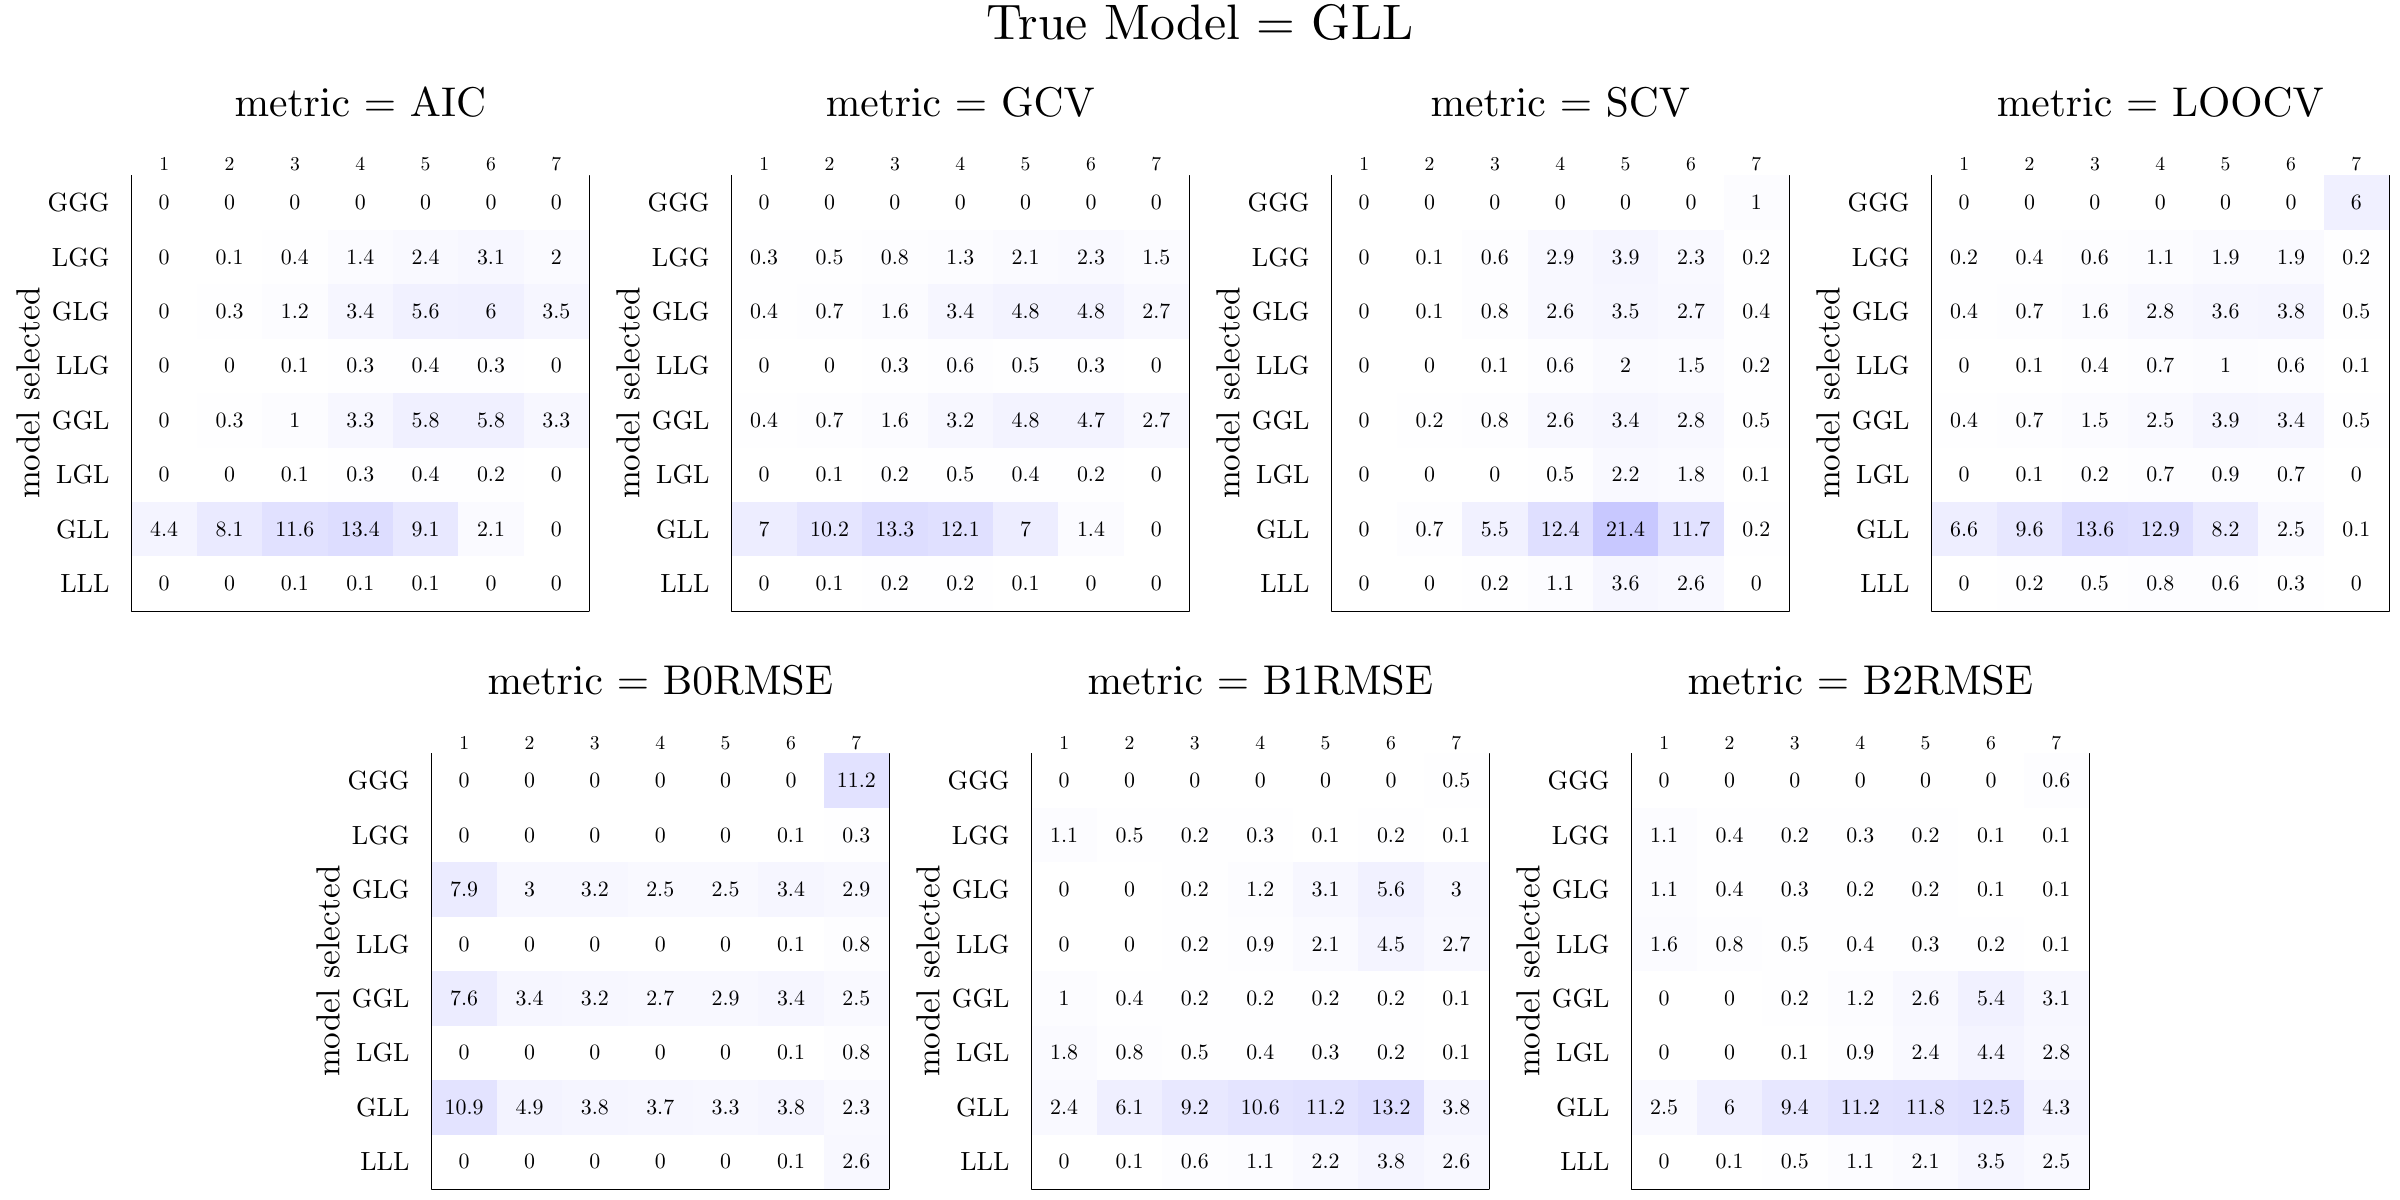 % Created by tikzDevice version 0.8.1 on 2015-02-25 18:55:16
% !TEX encoding = UTF-8 Unicode
\documentclass{article}
\nonstopmode

\usepackage{tikz}

\usepackage[active,tightpage,psfixbb]{preview}

\PreviewEnvironment{pgfpicture}

\setlength\PreviewBorder{0pt}

\newcommand{\SweaveOpts}[1]{}  % do not interfere with LaTeX
\newcommand{\SweaveInput}[1]{} % because they are not real TeX commands
\newcommand{\Sexpr}[1]{}       % will only be parsed by R


%\usepackage{animate}
\usepackage[round]{natbib}
%\usepackage[nolists]{endfloat}
\usepackage[width = 5in]{geometry}
\usepackage{pdfpages, caption}
\usepackage{rotating}
\usepackage{caption, amsmath, graphicx, setspace, multirow, color, hyperref, array}
\usepackage{xcolor, colortbl}
\usepackage{arydshln}

\definecolor{Gray}{gray}{0.85}
\definecolor{Gray95}{gray}{0.95}
\definecolor{Gray75}{gray}{0.75}

\title{Can Conventional Measures Identify Geographically Varying Mixed Regression Relationships? A Simulation-based Analysis of Locally Weighted Regression}
\author{Aaron Swoboda}



\begin{document}

\begin{tikzpicture}[x=1pt,y=1pt]
\definecolor{fillColor}{RGB}{255,255,255}
\path[use as bounding box,fill=fillColor,fill opacity=0.00] (0,0) rectangle (867.24,433.62);
\begin{scope}
\path[clip] (  0.00,  0.00) rectangle (867.24,433.62);
\definecolor{drawColor}{RGB}{0,0,0}

\path[draw=drawColor,line width= 0.4pt,line join=round,line cap=round] ( 47.52,212.85) --
	(212.85,212.85) --
	(212.85,370.26) --
	( 47.52,370.26) --
	( 47.52,212.85);
\definecolor{fillColor}{RGB}{255,255,255}

\path[fill=fillColor] ( 47.52,350.58) rectangle ( 71.14,370.26);

\path[fill=fillColor] ( 47.52,330.91) rectangle ( 71.14,350.58);

\path[fill=fillColor] ( 47.52,311.23) rectangle ( 71.14,330.91);

\path[fill=fillColor] ( 47.52,291.56) rectangle ( 71.14,311.23);

\path[fill=fillColor] ( 47.52,271.88) rectangle ( 71.14,291.56);

\path[fill=fillColor] ( 47.52,252.20) rectangle ( 71.14,271.88);
\definecolor{fillColor}{RGB}{244,244,255}

\path[fill=fillColor] ( 47.52,232.53) rectangle ( 71.14,252.20);
\definecolor{fillColor}{RGB}{255,255,255}

\path[fill=fillColor] ( 47.52,212.85) rectangle ( 71.14,232.53);

\path[fill=fillColor] ( 71.14,350.58) rectangle ( 94.76,370.26);

\path[fill=fillColor] ( 71.14,330.91) rectangle ( 94.76,350.58);
\definecolor{fillColor}{RGB}{254,254,255}

\path[fill=fillColor] ( 71.14,311.23) rectangle ( 94.76,330.91);
\definecolor{fillColor}{RGB}{255,255,255}

\path[fill=fillColor] ( 71.14,291.56) rectangle ( 94.76,311.23);
\definecolor{fillColor}{RGB}{254,254,255}

\path[fill=fillColor] ( 71.14,271.88) rectangle ( 94.76,291.56);
\definecolor{fillColor}{RGB}{255,255,255}

\path[fill=fillColor] ( 71.14,252.20) rectangle ( 94.76,271.88);
\definecolor{fillColor}{RGB}{234,234,255}

\path[fill=fillColor] ( 71.14,232.53) rectangle ( 94.76,252.20);
\definecolor{fillColor}{RGB}{255,255,255}

\path[fill=fillColor] ( 71.14,212.85) rectangle ( 94.76,232.53);

\path[fill=fillColor] ( 94.76,350.58) rectangle (118.38,370.26);
\definecolor{fillColor}{RGB}{254,254,255}

\path[fill=fillColor] ( 94.76,330.91) rectangle (118.38,350.58);
\definecolor{fillColor}{RGB}{252,252,255}

\path[fill=fillColor] ( 94.76,311.23) rectangle (118.38,330.91);
\definecolor{fillColor}{RGB}{255,255,255}

\path[fill=fillColor] ( 94.76,291.56) rectangle (118.38,311.23);
\definecolor{fillColor}{RGB}{252,252,255}

\path[fill=fillColor] ( 94.76,271.88) rectangle (118.38,291.56);
\definecolor{fillColor}{RGB}{255,255,255}

\path[fill=fillColor] ( 94.76,252.20) rectangle (118.38,271.88);
\definecolor{fillColor}{RGB}{225,225,255}

\path[fill=fillColor] ( 94.76,232.53) rectangle (118.38,252.20);
\definecolor{fillColor}{RGB}{255,255,255}

\path[fill=fillColor] ( 94.76,212.85) rectangle (118.38,232.53);

\path[fill=fillColor] (118.38,350.58) rectangle (141.99,370.26);
\definecolor{fillColor}{RGB}{251,251,255}

\path[fill=fillColor] (118.38,330.91) rectangle (141.99,350.58);
\definecolor{fillColor}{RGB}{246,246,255}

\path[fill=fillColor] (118.38,311.23) rectangle (141.99,330.91);
\definecolor{fillColor}{RGB}{254,254,255}

\path[fill=fillColor] (118.38,291.56) rectangle (141.99,311.23);
\definecolor{fillColor}{RGB}{247,247,255}

\path[fill=fillColor] (118.38,271.88) rectangle (141.99,291.56);
\definecolor{fillColor}{RGB}{254,254,255}

\path[fill=fillColor] (118.38,252.20) rectangle (141.99,271.88);
\definecolor{fillColor}{RGB}{221,221,255}

\path[fill=fillColor] (118.38,232.53) rectangle (141.99,252.20);
\definecolor{fillColor}{RGB}{255,255,255}

\path[fill=fillColor] (118.38,212.85) rectangle (141.99,232.53);

\path[fill=fillColor] (141.99,350.58) rectangle (165.61,370.26);
\definecolor{fillColor}{RGB}{249,249,255}

\path[fill=fillColor] (141.99,330.91) rectangle (165.61,350.58);
\definecolor{fillColor}{RGB}{241,241,255}

\path[fill=fillColor] (141.99,311.23) rectangle (165.61,330.91);
\definecolor{fillColor}{RGB}{254,254,255}

\path[fill=fillColor] (141.99,291.56) rectangle (165.61,311.23);
\definecolor{fillColor}{RGB}{240,240,255}

\path[fill=fillColor] (141.99,271.88) rectangle (165.61,291.56);
\definecolor{fillColor}{RGB}{254,254,255}

\path[fill=fillColor] (141.99,252.20) rectangle (165.61,271.88);
\definecolor{fillColor}{RGB}{232,232,255}

\path[fill=fillColor] (141.99,232.53) rectangle (165.61,252.20);
\definecolor{fillColor}{RGB}{255,255,255}

\path[fill=fillColor] (141.99,212.85) rectangle (165.61,232.53);

\path[fill=fillColor] (165.61,350.58) rectangle (189.23,370.26);
\definecolor{fillColor}{RGB}{247,247,255}

\path[fill=fillColor] (165.61,330.91) rectangle (189.23,350.58);
\definecolor{fillColor}{RGB}{240,240,255}

\path[fill=fillColor] (165.61,311.23) rectangle (189.23,330.91);
\definecolor{fillColor}{RGB}{254,254,255}

\path[fill=fillColor] (165.61,291.56) rectangle (189.23,311.23);
\definecolor{fillColor}{RGB}{240,240,255}

\path[fill=fillColor] (165.61,271.88) rectangle (189.23,291.56);
\definecolor{fillColor}{RGB}{254,254,255}

\path[fill=fillColor] (165.61,252.20) rectangle (189.23,271.88);
\definecolor{fillColor}{RGB}{250,250,255}

\path[fill=fillColor] (165.61,232.53) rectangle (189.23,252.20);
\definecolor{fillColor}{RGB}{255,255,255}

\path[fill=fillColor] (165.61,212.85) rectangle (189.23,232.53);

\path[fill=fillColor] (189.23,350.58) rectangle (212.85,370.26);
\definecolor{fillColor}{RGB}{250,250,255}

\path[fill=fillColor] (189.23,330.91) rectangle (212.85,350.58);
\definecolor{fillColor}{RGB}{246,246,255}

\path[fill=fillColor] (189.23,311.23) rectangle (212.85,330.91);
\definecolor{fillColor}{RGB}{255,255,255}

\path[fill=fillColor] (189.23,291.56) rectangle (212.85,311.23);
\definecolor{fillColor}{RGB}{247,247,255}

\path[fill=fillColor] (189.23,271.88) rectangle (212.85,291.56);
\definecolor{fillColor}{RGB}{255,255,255}

\path[fill=fillColor] (189.23,252.20) rectangle (212.85,271.88);

\path[fill=fillColor] (189.23,232.53) rectangle (212.85,252.20);

\path[fill=fillColor] (189.23,212.85) rectangle (212.85,232.53);

\node[text=drawColor,anchor=base,inner sep=0pt, outer sep=0pt, scale=  0.79] at ( 59.33,357.88) {0};

\node[text=drawColor,anchor=base,inner sep=0pt, outer sep=0pt, scale=  0.79] at ( 59.33,338.21) {0};

\node[text=drawColor,anchor=base,inner sep=0pt, outer sep=0pt, scale=  0.79] at ( 59.33,318.53) {0};

\node[text=drawColor,anchor=base,inner sep=0pt, outer sep=0pt, scale=  0.79] at ( 59.33,298.85) {0};

\node[text=drawColor,anchor=base,inner sep=0pt, outer sep=0pt, scale=  0.79] at ( 59.33,279.18) {0};

\node[text=drawColor,anchor=base,inner sep=0pt, outer sep=0pt, scale=  0.79] at ( 59.33,259.50) {0};

\node[text=drawColor,anchor=base,inner sep=0pt, outer sep=0pt, scale=  0.79] at ( 59.33,239.82) {4.4};

\node[text=drawColor,anchor=base,inner sep=0pt, outer sep=0pt, scale=  0.79] at ( 59.33,220.15) {0};

\node[text=drawColor,anchor=base,inner sep=0pt, outer sep=0pt, scale=  0.79] at ( 82.95,357.88) {0};

\node[text=drawColor,anchor=base,inner sep=0pt, outer sep=0pt, scale=  0.79] at ( 82.95,338.21) {0.1};

\node[text=drawColor,anchor=base,inner sep=0pt, outer sep=0pt, scale=  0.79] at ( 82.95,318.53) {0.3};

\node[text=drawColor,anchor=base,inner sep=0pt, outer sep=0pt, scale=  0.79] at ( 82.95,298.85) {0};

\node[text=drawColor,anchor=base,inner sep=0pt, outer sep=0pt, scale=  0.79] at ( 82.95,279.18) {0.3};

\node[text=drawColor,anchor=base,inner sep=0pt, outer sep=0pt, scale=  0.79] at ( 82.95,259.50) {0};

\node[text=drawColor,anchor=base,inner sep=0pt, outer sep=0pt, scale=  0.79] at ( 82.95,239.82) {8.1};

\node[text=drawColor,anchor=base,inner sep=0pt, outer sep=0pt, scale=  0.79] at ( 82.95,220.15) {0};

\node[text=drawColor,anchor=base,inner sep=0pt, outer sep=0pt, scale=  0.79] at (106.57,357.88) {0};

\node[text=drawColor,anchor=base,inner sep=0pt, outer sep=0pt, scale=  0.79] at (106.57,338.21) {0.4};

\node[text=drawColor,anchor=base,inner sep=0pt, outer sep=0pt, scale=  0.79] at (106.57,318.53) {1.2};

\node[text=drawColor,anchor=base,inner sep=0pt, outer sep=0pt, scale=  0.79] at (106.57,298.85) {0.1};

\node[text=drawColor,anchor=base,inner sep=0pt, outer sep=0pt, scale=  0.79] at (106.57,279.18) {1};

\node[text=drawColor,anchor=base,inner sep=0pt, outer sep=0pt, scale=  0.79] at (106.57,259.50) {0.1};

\node[text=drawColor,anchor=base,inner sep=0pt, outer sep=0pt, scale=  0.79] at (106.57,239.82) {11.6};

\node[text=drawColor,anchor=base,inner sep=0pt, outer sep=0pt, scale=  0.79] at (106.57,220.15) {0.1};

\node[text=drawColor,anchor=base,inner sep=0pt, outer sep=0pt, scale=  0.79] at (130.19,357.88) {0};

\node[text=drawColor,anchor=base,inner sep=0pt, outer sep=0pt, scale=  0.79] at (130.19,338.21) {1.4};

\node[text=drawColor,anchor=base,inner sep=0pt, outer sep=0pt, scale=  0.79] at (130.19,318.53) {3.4};

\node[text=drawColor,anchor=base,inner sep=0pt, outer sep=0pt, scale=  0.79] at (130.19,298.85) {0.3};

\node[text=drawColor,anchor=base,inner sep=0pt, outer sep=0pt, scale=  0.79] at (130.19,279.18) {3.3};

\node[text=drawColor,anchor=base,inner sep=0pt, outer sep=0pt, scale=  0.79] at (130.19,259.50) {0.3};

\node[text=drawColor,anchor=base,inner sep=0pt, outer sep=0pt, scale=  0.79] at (130.19,239.82) {13.4};

\node[text=drawColor,anchor=base,inner sep=0pt, outer sep=0pt, scale=  0.79] at (130.19,220.15) {0.1};

\node[text=drawColor,anchor=base,inner sep=0pt, outer sep=0pt, scale=  0.79] at (153.80,357.88) {0};

\node[text=drawColor,anchor=base,inner sep=0pt, outer sep=0pt, scale=  0.79] at (153.80,338.21) {2.4};

\node[text=drawColor,anchor=base,inner sep=0pt, outer sep=0pt, scale=  0.79] at (153.80,318.53) {5.6};

\node[text=drawColor,anchor=base,inner sep=0pt, outer sep=0pt, scale=  0.79] at (153.80,298.85) {0.4};

\node[text=drawColor,anchor=base,inner sep=0pt, outer sep=0pt, scale=  0.79] at (153.80,279.18) {5.8};

\node[text=drawColor,anchor=base,inner sep=0pt, outer sep=0pt, scale=  0.79] at (153.80,259.50) {0.4};

\node[text=drawColor,anchor=base,inner sep=0pt, outer sep=0pt, scale=  0.79] at (153.80,239.82) {9.1};

\node[text=drawColor,anchor=base,inner sep=0pt, outer sep=0pt, scale=  0.79] at (153.80,220.15) {0.1};

\node[text=drawColor,anchor=base,inner sep=0pt, outer sep=0pt, scale=  0.79] at (177.42,357.88) {0};

\node[text=drawColor,anchor=base,inner sep=0pt, outer sep=0pt, scale=  0.79] at (177.42,338.21) {3.1};

\node[text=drawColor,anchor=base,inner sep=0pt, outer sep=0pt, scale=  0.79] at (177.42,318.53) {6};

\node[text=drawColor,anchor=base,inner sep=0pt, outer sep=0pt, scale=  0.79] at (177.42,298.85) {0.3};

\node[text=drawColor,anchor=base,inner sep=0pt, outer sep=0pt, scale=  0.79] at (177.42,279.18) {5.8};

\node[text=drawColor,anchor=base,inner sep=0pt, outer sep=0pt, scale=  0.79] at (177.42,259.50) {0.2};

\node[text=drawColor,anchor=base,inner sep=0pt, outer sep=0pt, scale=  0.79] at (177.42,239.82) {2.1};

\node[text=drawColor,anchor=base,inner sep=0pt, outer sep=0pt, scale=  0.79] at (177.42,220.15) {0};

\node[text=drawColor,anchor=base,inner sep=0pt, outer sep=0pt, scale=  0.79] at (201.04,357.88) {0};

\node[text=drawColor,anchor=base,inner sep=0pt, outer sep=0pt, scale=  0.79] at (201.04,338.21) {2};

\node[text=drawColor,anchor=base,inner sep=0pt, outer sep=0pt, scale=  0.79] at (201.04,318.53) {3.5};

\node[text=drawColor,anchor=base,inner sep=0pt, outer sep=0pt, scale=  0.79] at (201.04,298.85) {0};

\node[text=drawColor,anchor=base,inner sep=0pt, outer sep=0pt, scale=  0.79] at (201.04,279.18) {3.3};

\node[text=drawColor,anchor=base,inner sep=0pt, outer sep=0pt, scale=  0.79] at (201.04,259.50) {0};

\node[text=drawColor,anchor=base,inner sep=0pt, outer sep=0pt, scale=  0.79] at (201.04,239.82) {0};

\node[text=drawColor,anchor=base,inner sep=0pt, outer sep=0pt, scale=  0.79] at (201.04,220.15) {0};

\node[text=drawColor,anchor=base,inner sep=0pt, outer sep=0pt, scale=  0.71] at ( 59.33,371.84) {1};

\node[text=drawColor,anchor=base,inner sep=0pt, outer sep=0pt, scale=  0.71] at ( 82.95,371.84) {2};

\node[text=drawColor,anchor=base,inner sep=0pt, outer sep=0pt, scale=  0.71] at (106.57,371.84) {3};

\node[text=drawColor,anchor=base,inner sep=0pt, outer sep=0pt, scale=  0.71] at (130.19,371.84) {4};

\node[text=drawColor,anchor=base,inner sep=0pt, outer sep=0pt, scale=  0.71] at (153.80,371.84) {5};

\node[text=drawColor,anchor=base,inner sep=0pt, outer sep=0pt, scale=  0.71] at (177.42,371.84) {6};

\node[text=drawColor,anchor=base,inner sep=0pt, outer sep=0pt, scale=  0.71] at (201.04,371.84) {7};

\node[text=drawColor,anchor=base east,inner sep=0pt, outer sep=0pt, scale=  0.95] at ( 39.60,219.42) {LLL};

\node[text=drawColor,anchor=base east,inner sep=0pt, outer sep=0pt, scale=  0.95] at ( 39.60,239.09) {GLL};

\node[text=drawColor,anchor=base east,inner sep=0pt, outer sep=0pt, scale=  0.95] at ( 39.60,258.77) {LGL};

\node[text=drawColor,anchor=base east,inner sep=0pt, outer sep=0pt, scale=  0.95] at ( 39.60,278.44) {GGL};

\node[text=drawColor,anchor=base east,inner sep=0pt, outer sep=0pt, scale=  0.95] at ( 39.60,298.12) {LLG};

\node[text=drawColor,anchor=base east,inner sep=0pt, outer sep=0pt, scale=  0.95] at ( 39.60,317.80) {GLG};

\node[text=drawColor,anchor=base east,inner sep=0pt, outer sep=0pt, scale=  0.95] at ( 39.60,337.47) {LGG};

\node[text=drawColor,anchor=base east,inner sep=0pt, outer sep=0pt, scale=  0.95] at ( 39.60,357.15) {GGG};

\node[text=drawColor,rotate= 90.00,anchor=base,inner sep=0pt, outer sep=0pt, scale=  1.20] at ( 14.26,291.56) {model selected};

\node[text=drawColor,anchor=base,inner sep=0pt, outer sep=0pt, scale=  1.50] at (130.19,391.64) {metric = AIC};
\end{scope}
\begin{scope}
\path[clip] (  0.00,  0.00) rectangle (867.24,433.62);
\definecolor{drawColor}{RGB}{0,0,0}

\path[draw=drawColor,line width= 0.4pt,line join=round,line cap=round] (264.33,212.85) --
	(429.66,212.85) --
	(429.66,370.26) --
	(264.33,370.26) --
	(264.33,212.85);
\definecolor{fillColor}{RGB}{255,255,255}

\path[fill=fillColor] (264.33,350.58) rectangle (287.95,370.26);
\definecolor{fillColor}{RGB}{254,254,255}

\path[fill=fillColor] (264.33,330.91) rectangle (287.95,350.58);

\path[fill=fillColor] (264.33,311.23) rectangle (287.95,330.91);
\definecolor{fillColor}{RGB}{255,255,255}

\path[fill=fillColor] (264.33,291.56) rectangle (287.95,311.23);
\definecolor{fillColor}{RGB}{254,254,255}

\path[fill=fillColor] (264.33,271.88) rectangle (287.95,291.56);
\definecolor{fillColor}{RGB}{255,255,255}

\path[fill=fillColor] (264.33,252.20) rectangle (287.95,271.88);
\definecolor{fillColor}{RGB}{237,237,255}

\path[fill=fillColor] (264.33,232.53) rectangle (287.95,252.20);
\definecolor{fillColor}{RGB}{255,255,255}

\path[fill=fillColor] (264.33,212.85) rectangle (287.95,232.53);

\path[fill=fillColor] (287.95,350.58) rectangle (311.57,370.26);
\definecolor{fillColor}{RGB}{254,254,255}

\path[fill=fillColor] (287.95,330.91) rectangle (311.57,350.58);
\definecolor{fillColor}{RGB}{253,253,255}

\path[fill=fillColor] (287.95,311.23) rectangle (311.57,330.91);
\definecolor{fillColor}{RGB}{255,255,255}

\path[fill=fillColor] (287.95,291.56) rectangle (311.57,311.23);
\definecolor{fillColor}{RGB}{253,253,255}

\path[fill=fillColor] (287.95,271.88) rectangle (311.57,291.56);
\definecolor{fillColor}{RGB}{255,255,255}

\path[fill=fillColor] (287.95,252.20) rectangle (311.57,271.88);
\definecolor{fillColor}{RGB}{229,229,255}

\path[fill=fillColor] (287.95,232.53) rectangle (311.57,252.20);
\definecolor{fillColor}{RGB}{255,255,255}

\path[fill=fillColor] (287.95,212.85) rectangle (311.57,232.53);

\path[fill=fillColor] (311.57,350.58) rectangle (335.19,370.26);
\definecolor{fillColor}{RGB}{253,253,255}

\path[fill=fillColor] (311.57,330.91) rectangle (335.19,350.58);
\definecolor{fillColor}{RGB}{251,251,255}

\path[fill=fillColor] (311.57,311.23) rectangle (335.19,330.91);
\definecolor{fillColor}{RGB}{254,254,255}

\path[fill=fillColor] (311.57,291.56) rectangle (335.19,311.23);
\definecolor{fillColor}{RGB}{251,251,255}

\path[fill=fillColor] (311.57,271.88) rectangle (335.19,291.56);
\definecolor{fillColor}{RGB}{254,254,255}

\path[fill=fillColor] (311.57,252.20) rectangle (335.19,271.88);
\definecolor{fillColor}{RGB}{221,221,255}

\path[fill=fillColor] (311.57,232.53) rectangle (335.19,252.20);
\definecolor{fillColor}{RGB}{254,254,255}

\path[fill=fillColor] (311.57,212.85) rectangle (335.19,232.53);
\definecolor{fillColor}{RGB}{255,255,255}

\path[fill=fillColor] (335.19,350.58) rectangle (358.80,370.26);
\definecolor{fillColor}{RGB}{252,252,255}

\path[fill=fillColor] (335.19,330.91) rectangle (358.80,350.58);
\definecolor{fillColor}{RGB}{246,246,255}

\path[fill=fillColor] (335.19,311.23) rectangle (358.80,330.91);
\definecolor{fillColor}{RGB}{253,253,255}

\path[fill=fillColor] (335.19,291.56) rectangle (358.80,311.23);
\definecolor{fillColor}{RGB}{247,247,255}

\path[fill=fillColor] (335.19,271.88) rectangle (358.80,291.56);
\definecolor{fillColor}{RGB}{254,254,255}

\path[fill=fillColor] (335.19,252.20) rectangle (358.80,271.88);
\definecolor{fillColor}{RGB}{224,224,255}

\path[fill=fillColor] (335.19,232.53) rectangle (358.80,252.20);
\definecolor{fillColor}{RGB}{254,254,255}

\path[fill=fillColor] (335.19,212.85) rectangle (358.80,232.53);
\definecolor{fillColor}{RGB}{255,255,255}

\path[fill=fillColor] (358.80,350.58) rectangle (382.42,370.26);
\definecolor{fillColor}{RGB}{250,250,255}

\path[fill=fillColor] (358.80,330.91) rectangle (382.42,350.58);
\definecolor{fillColor}{RGB}{243,243,255}

\path[fill=fillColor] (358.80,311.23) rectangle (382.42,330.91);
\definecolor{fillColor}{RGB}{254,254,255}

\path[fill=fillColor] (358.80,291.56) rectangle (382.42,311.23);
\definecolor{fillColor}{RGB}{243,243,255}

\path[fill=fillColor] (358.80,271.88) rectangle (382.42,291.56);
\definecolor{fillColor}{RGB}{254,254,255}

\path[fill=fillColor] (358.80,252.20) rectangle (382.42,271.88);
\definecolor{fillColor}{RGB}{237,237,255}

\path[fill=fillColor] (358.80,232.53) rectangle (382.42,252.20);
\definecolor{fillColor}{RGB}{255,255,255}

\path[fill=fillColor] (358.80,212.85) rectangle (382.42,232.53);

\path[fill=fillColor] (382.42,350.58) rectangle (406.04,370.26);
\definecolor{fillColor}{RGB}{249,249,255}

\path[fill=fillColor] (382.42,330.91) rectangle (406.04,350.58);
\definecolor{fillColor}{RGB}{243,243,255}

\path[fill=fillColor] (382.42,311.23) rectangle (406.04,330.91);
\definecolor{fillColor}{RGB}{254,254,255}

\path[fill=fillColor] (382.42,291.56) rectangle (406.04,311.23);
\definecolor{fillColor}{RGB}{243,243,255}

\path[fill=fillColor] (382.42,271.88) rectangle (406.04,291.56);
\definecolor{fillColor}{RGB}{254,254,255}

\path[fill=fillColor] (382.42,252.20) rectangle (406.04,271.88);
\definecolor{fillColor}{RGB}{251,251,255}

\path[fill=fillColor] (382.42,232.53) rectangle (406.04,252.20);
\definecolor{fillColor}{RGB}{255,255,255}

\path[fill=fillColor] (382.42,212.85) rectangle (406.04,232.53);

\path[fill=fillColor] (406.04,350.58) rectangle (429.66,370.26);
\definecolor{fillColor}{RGB}{251,251,255}

\path[fill=fillColor] (406.04,330.91) rectangle (429.66,350.58);
\definecolor{fillColor}{RGB}{248,248,255}

\path[fill=fillColor] (406.04,311.23) rectangle (429.66,330.91);
\definecolor{fillColor}{RGB}{255,255,255}

\path[fill=fillColor] (406.04,291.56) rectangle (429.66,311.23);
\definecolor{fillColor}{RGB}{248,248,255}

\path[fill=fillColor] (406.04,271.88) rectangle (429.66,291.56);
\definecolor{fillColor}{RGB}{255,255,255}

\path[fill=fillColor] (406.04,252.20) rectangle (429.66,271.88);

\path[fill=fillColor] (406.04,232.53) rectangle (429.66,252.20);

\path[fill=fillColor] (406.04,212.85) rectangle (429.66,232.53);

\node[text=drawColor,anchor=base,inner sep=0pt, outer sep=0pt, scale=  0.79] at (276.14,357.88) {0};

\node[text=drawColor,anchor=base,inner sep=0pt, outer sep=0pt, scale=  0.79] at (276.14,338.21) {0.3};

\node[text=drawColor,anchor=base,inner sep=0pt, outer sep=0pt, scale=  0.79] at (276.14,318.53) {0.4};

\node[text=drawColor,anchor=base,inner sep=0pt, outer sep=0pt, scale=  0.79] at (276.14,298.85) {0};

\node[text=drawColor,anchor=base,inner sep=0pt, outer sep=0pt, scale=  0.79] at (276.14,279.18) {0.4};

\node[text=drawColor,anchor=base,inner sep=0pt, outer sep=0pt, scale=  0.79] at (276.14,259.50) {0};

\node[text=drawColor,anchor=base,inner sep=0pt, outer sep=0pt, scale=  0.79] at (276.14,239.82) {7};

\node[text=drawColor,anchor=base,inner sep=0pt, outer sep=0pt, scale=  0.79] at (276.14,220.15) {0};

\node[text=drawColor,anchor=base,inner sep=0pt, outer sep=0pt, scale=  0.79] at (299.76,357.88) {0};

\node[text=drawColor,anchor=base,inner sep=0pt, outer sep=0pt, scale=  0.79] at (299.76,338.21) {0.5};

\node[text=drawColor,anchor=base,inner sep=0pt, outer sep=0pt, scale=  0.79] at (299.76,318.53) {0.7};

\node[text=drawColor,anchor=base,inner sep=0pt, outer sep=0pt, scale=  0.79] at (299.76,298.85) {0};

\node[text=drawColor,anchor=base,inner sep=0pt, outer sep=0pt, scale=  0.79] at (299.76,279.18) {0.7};

\node[text=drawColor,anchor=base,inner sep=0pt, outer sep=0pt, scale=  0.79] at (299.76,259.50) {0.1};

\node[text=drawColor,anchor=base,inner sep=0pt, outer sep=0pt, scale=  0.79] at (299.76,239.82) {10.2};

\node[text=drawColor,anchor=base,inner sep=0pt, outer sep=0pt, scale=  0.79] at (299.76,220.15) {0.1};

\node[text=drawColor,anchor=base,inner sep=0pt, outer sep=0pt, scale=  0.79] at (323.38,357.88) {0};

\node[text=drawColor,anchor=base,inner sep=0pt, outer sep=0pt, scale=  0.79] at (323.38,338.21) {0.8};

\node[text=drawColor,anchor=base,inner sep=0pt, outer sep=0pt, scale=  0.79] at (323.38,318.53) {1.6};

\node[text=drawColor,anchor=base,inner sep=0pt, outer sep=0pt, scale=  0.79] at (323.38,298.85) {0.3};

\node[text=drawColor,anchor=base,inner sep=0pt, outer sep=0pt, scale=  0.79] at (323.38,279.18) {1.6};

\node[text=drawColor,anchor=base,inner sep=0pt, outer sep=0pt, scale=  0.79] at (323.38,259.50) {0.2};

\node[text=drawColor,anchor=base,inner sep=0pt, outer sep=0pt, scale=  0.79] at (323.38,239.82) {13.3};

\node[text=drawColor,anchor=base,inner sep=0pt, outer sep=0pt, scale=  0.79] at (323.38,220.15) {0.2};

\node[text=drawColor,anchor=base,inner sep=0pt, outer sep=0pt, scale=  0.79] at (347.00,357.88) {0};

\node[text=drawColor,anchor=base,inner sep=0pt, outer sep=0pt, scale=  0.79] at (347.00,338.21) {1.3};

\node[text=drawColor,anchor=base,inner sep=0pt, outer sep=0pt, scale=  0.79] at (347.00,318.53) {3.4};

\node[text=drawColor,anchor=base,inner sep=0pt, outer sep=0pt, scale=  0.79] at (347.00,298.85) {0.6};

\node[text=drawColor,anchor=base,inner sep=0pt, outer sep=0pt, scale=  0.79] at (347.00,279.18) {3.2};

\node[text=drawColor,anchor=base,inner sep=0pt, outer sep=0pt, scale=  0.79] at (347.00,259.50) {0.5};

\node[text=drawColor,anchor=base,inner sep=0pt, outer sep=0pt, scale=  0.79] at (347.00,239.82) {12.1};

\node[text=drawColor,anchor=base,inner sep=0pt, outer sep=0pt, scale=  0.79] at (347.00,220.15) {0.2};

\node[text=drawColor,anchor=base,inner sep=0pt, outer sep=0pt, scale=  0.79] at (370.61,357.88) {0};

\node[text=drawColor,anchor=base,inner sep=0pt, outer sep=0pt, scale=  0.79] at (370.61,338.21) {2.1};

\node[text=drawColor,anchor=base,inner sep=0pt, outer sep=0pt, scale=  0.79] at (370.61,318.53) {4.8};

\node[text=drawColor,anchor=base,inner sep=0pt, outer sep=0pt, scale=  0.79] at (370.61,298.85) {0.5};

\node[text=drawColor,anchor=base,inner sep=0pt, outer sep=0pt, scale=  0.79] at (370.61,279.18) {4.8};

\node[text=drawColor,anchor=base,inner sep=0pt, outer sep=0pt, scale=  0.79] at (370.61,259.50) {0.4};

\node[text=drawColor,anchor=base,inner sep=0pt, outer sep=0pt, scale=  0.79] at (370.61,239.82) {7};

\node[text=drawColor,anchor=base,inner sep=0pt, outer sep=0pt, scale=  0.79] at (370.61,220.15) {0.1};

\node[text=drawColor,anchor=base,inner sep=0pt, outer sep=0pt, scale=  0.79] at (394.23,357.88) {0};

\node[text=drawColor,anchor=base,inner sep=0pt, outer sep=0pt, scale=  0.79] at (394.23,338.21) {2.3};

\node[text=drawColor,anchor=base,inner sep=0pt, outer sep=0pt, scale=  0.79] at (394.23,318.53) {4.8};

\node[text=drawColor,anchor=base,inner sep=0pt, outer sep=0pt, scale=  0.79] at (394.23,298.85) {0.3};

\node[text=drawColor,anchor=base,inner sep=0pt, outer sep=0pt, scale=  0.79] at (394.23,279.18) {4.7};

\node[text=drawColor,anchor=base,inner sep=0pt, outer sep=0pt, scale=  0.79] at (394.23,259.50) {0.2};

\node[text=drawColor,anchor=base,inner sep=0pt, outer sep=0pt, scale=  0.79] at (394.23,239.82) {1.4};

\node[text=drawColor,anchor=base,inner sep=0pt, outer sep=0pt, scale=  0.79] at (394.23,220.15) {0};

\node[text=drawColor,anchor=base,inner sep=0pt, outer sep=0pt, scale=  0.79] at (417.85,357.88) {0};

\node[text=drawColor,anchor=base,inner sep=0pt, outer sep=0pt, scale=  0.79] at (417.85,338.21) {1.5};

\node[text=drawColor,anchor=base,inner sep=0pt, outer sep=0pt, scale=  0.79] at (417.85,318.53) {2.7};

\node[text=drawColor,anchor=base,inner sep=0pt, outer sep=0pt, scale=  0.79] at (417.85,298.85) {0};

\node[text=drawColor,anchor=base,inner sep=0pt, outer sep=0pt, scale=  0.79] at (417.85,279.18) {2.7};

\node[text=drawColor,anchor=base,inner sep=0pt, outer sep=0pt, scale=  0.79] at (417.85,259.50) {0};

\node[text=drawColor,anchor=base,inner sep=0pt, outer sep=0pt, scale=  0.79] at (417.85,239.82) {0};

\node[text=drawColor,anchor=base,inner sep=0pt, outer sep=0pt, scale=  0.79] at (417.85,220.15) {0};

\node[text=drawColor,anchor=base,inner sep=0pt, outer sep=0pt, scale=  0.71] at (276.14,371.84) {1};

\node[text=drawColor,anchor=base,inner sep=0pt, outer sep=0pt, scale=  0.71] at (299.76,371.84) {2};

\node[text=drawColor,anchor=base,inner sep=0pt, outer sep=0pt, scale=  0.71] at (323.38,371.84) {3};

\node[text=drawColor,anchor=base,inner sep=0pt, outer sep=0pt, scale=  0.71] at (347.00,371.84) {4};

\node[text=drawColor,anchor=base,inner sep=0pt, outer sep=0pt, scale=  0.71] at (370.61,371.84) {5};

\node[text=drawColor,anchor=base,inner sep=0pt, outer sep=0pt, scale=  0.71] at (394.23,371.84) {6};

\node[text=drawColor,anchor=base,inner sep=0pt, outer sep=0pt, scale=  0.71] at (417.85,371.84) {7};

\node[text=drawColor,anchor=base east,inner sep=0pt, outer sep=0pt, scale=  0.95] at (256.41,219.42) {LLL};

\node[text=drawColor,anchor=base east,inner sep=0pt, outer sep=0pt, scale=  0.95] at (256.41,239.09) {GLL};

\node[text=drawColor,anchor=base east,inner sep=0pt, outer sep=0pt, scale=  0.95] at (256.41,258.77) {LGL};

\node[text=drawColor,anchor=base east,inner sep=0pt, outer sep=0pt, scale=  0.95] at (256.41,278.44) {GGL};

\node[text=drawColor,anchor=base east,inner sep=0pt, outer sep=0pt, scale=  0.95] at (256.41,298.12) {LLG};

\node[text=drawColor,anchor=base east,inner sep=0pt, outer sep=0pt, scale=  0.95] at (256.41,317.80) {GLG};

\node[text=drawColor,anchor=base east,inner sep=0pt, outer sep=0pt, scale=  0.95] at (256.41,337.47) {LGG};

\node[text=drawColor,anchor=base east,inner sep=0pt, outer sep=0pt, scale=  0.95] at (256.41,357.15) {GGG};

\node[text=drawColor,rotate= 90.00,anchor=base,inner sep=0pt, outer sep=0pt, scale=  1.20] at (231.07,291.56) {model selected};

\node[text=drawColor,anchor=base,inner sep=0pt, outer sep=0pt, scale=  1.50] at (347.00,391.64) {metric = GCV};
\end{scope}
\begin{scope}
\path[clip] (  0.00,  0.00) rectangle (867.24,433.62);
\definecolor{drawColor}{RGB}{0,0,0}

\path[draw=drawColor,line width= 0.4pt,line join=round,line cap=round] (481.14,212.85) --
	(646.47,212.85) --
	(646.47,370.26) --
	(481.14,370.26) --
	(481.14,212.85);
\definecolor{fillColor}{RGB}{255,255,255}

\path[fill=fillColor] (481.14,350.58) rectangle (504.76,370.26);

\path[fill=fillColor] (481.14,330.91) rectangle (504.76,350.58);

\path[fill=fillColor] (481.14,311.23) rectangle (504.76,330.91);

\path[fill=fillColor] (481.14,291.56) rectangle (504.76,311.23);

\path[fill=fillColor] (481.14,271.88) rectangle (504.76,291.56);

\path[fill=fillColor] (481.14,252.20) rectangle (504.76,271.88);

\path[fill=fillColor] (481.14,232.53) rectangle (504.76,252.20);

\path[fill=fillColor] (481.14,212.85) rectangle (504.76,232.53);

\path[fill=fillColor] (504.76,350.58) rectangle (528.38,370.26);

\path[fill=fillColor] (504.76,330.91) rectangle (528.38,350.58);

\path[fill=fillColor] (504.76,311.23) rectangle (528.38,330.91);

\path[fill=fillColor] (504.76,291.56) rectangle (528.38,311.23);
\definecolor{fillColor}{RGB}{254,254,255}

\path[fill=fillColor] (504.76,271.88) rectangle (528.38,291.56);
\definecolor{fillColor}{RGB}{255,255,255}

\path[fill=fillColor] (504.76,252.20) rectangle (528.38,271.88);
\definecolor{fillColor}{RGB}{253,253,255}

\path[fill=fillColor] (504.76,232.53) rectangle (528.38,252.20);
\definecolor{fillColor}{RGB}{255,255,255}

\path[fill=fillColor] (504.76,212.85) rectangle (528.38,232.53);

\path[fill=fillColor] (528.38,350.58) rectangle (552.00,370.26);
\definecolor{fillColor}{RGB}{253,253,255}

\path[fill=fillColor] (528.38,330.91) rectangle (552.00,350.58);

\path[fill=fillColor] (528.38,311.23) rectangle (552.00,330.91);
\definecolor{fillColor}{RGB}{255,255,255}

\path[fill=fillColor] (528.38,291.56) rectangle (552.00,311.23);
\definecolor{fillColor}{RGB}{253,253,255}

\path[fill=fillColor] (528.38,271.88) rectangle (552.00,291.56);
\definecolor{fillColor}{RGB}{255,255,255}

\path[fill=fillColor] (528.38,252.20) rectangle (552.00,271.88);
\definecolor{fillColor}{RGB}{241,241,255}

\path[fill=fillColor] (528.38,232.53) rectangle (552.00,252.20);
\definecolor{fillColor}{RGB}{254,254,255}

\path[fill=fillColor] (528.38,212.85) rectangle (552.00,232.53);
\definecolor{fillColor}{RGB}{255,255,255}

\path[fill=fillColor] (552.00,350.58) rectangle (575.61,370.26);
\definecolor{fillColor}{RGB}{248,248,255}

\path[fill=fillColor] (552.00,330.91) rectangle (575.61,350.58);

\path[fill=fillColor] (552.00,311.23) rectangle (575.61,330.91);
\definecolor{fillColor}{RGB}{253,253,255}

\path[fill=fillColor] (552.00,291.56) rectangle (575.61,311.23);
\definecolor{fillColor}{RGB}{248,248,255}

\path[fill=fillColor] (552.00,271.88) rectangle (575.61,291.56);
\definecolor{fillColor}{RGB}{254,254,255}

\path[fill=fillColor] (552.00,252.20) rectangle (575.61,271.88);
\definecolor{fillColor}{RGB}{223,223,255}

\path[fill=fillColor] (552.00,232.53) rectangle (575.61,252.20);
\definecolor{fillColor}{RGB}{252,252,255}

\path[fill=fillColor] (552.00,212.85) rectangle (575.61,232.53);
\definecolor{fillColor}{RGB}{255,255,255}

\path[fill=fillColor] (575.61,350.58) rectangle (599.23,370.26);
\definecolor{fillColor}{RGB}{245,245,255}

\path[fill=fillColor] (575.61,330.91) rectangle (599.23,350.58);
\definecolor{fillColor}{RGB}{246,246,255}

\path[fill=fillColor] (575.61,311.23) rectangle (599.23,330.91);
\definecolor{fillColor}{RGB}{250,250,255}

\path[fill=fillColor] (575.61,291.56) rectangle (599.23,311.23);
\definecolor{fillColor}{RGB}{246,246,255}

\path[fill=fillColor] (575.61,271.88) rectangle (599.23,291.56);
\definecolor{fillColor}{RGB}{249,249,255}

\path[fill=fillColor] (575.61,252.20) rectangle (599.23,271.88);
\definecolor{fillColor}{RGB}{200,200,255}

\path[fill=fillColor] (575.61,232.53) rectangle (599.23,252.20);
\definecolor{fillColor}{RGB}{246,246,255}

\path[fill=fillColor] (575.61,212.85) rectangle (599.23,232.53);
\definecolor{fillColor}{RGB}{255,255,255}

\path[fill=fillColor] (599.23,350.58) rectangle (622.85,370.26);
\definecolor{fillColor}{RGB}{249,249,255}

\path[fill=fillColor] (599.23,330.91) rectangle (622.85,350.58);
\definecolor{fillColor}{RGB}{248,248,255}

\path[fill=fillColor] (599.23,311.23) rectangle (622.85,330.91);
\definecolor{fillColor}{RGB}{251,251,255}

\path[fill=fillColor] (599.23,291.56) rectangle (622.85,311.23);
\definecolor{fillColor}{RGB}{248,248,255}

\path[fill=fillColor] (599.23,271.88) rectangle (622.85,291.56);
\definecolor{fillColor}{RGB}{250,250,255}

\path[fill=fillColor] (599.23,252.20) rectangle (622.85,271.88);
\definecolor{fillColor}{RGB}{225,225,255}

\path[fill=fillColor] (599.23,232.53) rectangle (622.85,252.20);
\definecolor{fillColor}{RGB}{248,248,255}

\path[fill=fillColor] (599.23,212.85) rectangle (622.85,232.53);
\definecolor{fillColor}{RGB}{252,252,255}

\path[fill=fillColor] (622.85,350.58) rectangle (646.47,370.26);
\definecolor{fillColor}{RGB}{254,254,255}

\path[fill=fillColor] (622.85,330.91) rectangle (646.47,350.58);

\path[fill=fillColor] (622.85,311.23) rectangle (646.47,330.91);

\path[fill=fillColor] (622.85,291.56) rectangle (646.47,311.23);

\path[fill=fillColor] (622.85,271.88) rectangle (646.47,291.56);
\definecolor{fillColor}{RGB}{255,255,255}

\path[fill=fillColor] (622.85,252.20) rectangle (646.47,271.88);
\definecolor{fillColor}{RGB}{254,254,255}

\path[fill=fillColor] (622.85,232.53) rectangle (646.47,252.20);
\definecolor{fillColor}{RGB}{255,255,255}

\path[fill=fillColor] (622.85,212.85) rectangle (646.47,232.53);

\node[text=drawColor,anchor=base,inner sep=0pt, outer sep=0pt, scale=  0.79] at (492.95,357.88) {0};

\node[text=drawColor,anchor=base,inner sep=0pt, outer sep=0pt, scale=  0.79] at (492.95,338.21) {0};

\node[text=drawColor,anchor=base,inner sep=0pt, outer sep=0pt, scale=  0.79] at (492.95,318.53) {0};

\node[text=drawColor,anchor=base,inner sep=0pt, outer sep=0pt, scale=  0.79] at (492.95,298.85) {0};

\node[text=drawColor,anchor=base,inner sep=0pt, outer sep=0pt, scale=  0.79] at (492.95,279.18) {0};

\node[text=drawColor,anchor=base,inner sep=0pt, outer sep=0pt, scale=  0.79] at (492.95,259.50) {0};

\node[text=drawColor,anchor=base,inner sep=0pt, outer sep=0pt, scale=  0.79] at (492.95,239.82) {0};

\node[text=drawColor,anchor=base,inner sep=0pt, outer sep=0pt, scale=  0.79] at (492.95,220.15) {0};

\node[text=drawColor,anchor=base,inner sep=0pt, outer sep=0pt, scale=  0.79] at (516.57,357.88) {0};

\node[text=drawColor,anchor=base,inner sep=0pt, outer sep=0pt, scale=  0.79] at (516.57,338.21) {0.1};

\node[text=drawColor,anchor=base,inner sep=0pt, outer sep=0pt, scale=  0.79] at (516.57,318.53) {0.1};

\node[text=drawColor,anchor=base,inner sep=0pt, outer sep=0pt, scale=  0.79] at (516.57,298.85) {0};

\node[text=drawColor,anchor=base,inner sep=0pt, outer sep=0pt, scale=  0.79] at (516.57,279.18) {0.2};

\node[text=drawColor,anchor=base,inner sep=0pt, outer sep=0pt, scale=  0.79] at (516.57,259.50) {0};

\node[text=drawColor,anchor=base,inner sep=0pt, outer sep=0pt, scale=  0.79] at (516.57,239.82) {0.7};

\node[text=drawColor,anchor=base,inner sep=0pt, outer sep=0pt, scale=  0.79] at (516.57,220.15) {0};

\node[text=drawColor,anchor=base,inner sep=0pt, outer sep=0pt, scale=  0.79] at (540.19,357.88) {0};

\node[text=drawColor,anchor=base,inner sep=0pt, outer sep=0pt, scale=  0.79] at (540.19,338.21) {0.6};

\node[text=drawColor,anchor=base,inner sep=0pt, outer sep=0pt, scale=  0.79] at (540.19,318.53) {0.8};

\node[text=drawColor,anchor=base,inner sep=0pt, outer sep=0pt, scale=  0.79] at (540.19,298.85) {0.1};

\node[text=drawColor,anchor=base,inner sep=0pt, outer sep=0pt, scale=  0.79] at (540.19,279.18) {0.8};

\node[text=drawColor,anchor=base,inner sep=0pt, outer sep=0pt, scale=  0.79] at (540.19,259.50) {0};

\node[text=drawColor,anchor=base,inner sep=0pt, outer sep=0pt, scale=  0.79] at (540.19,239.82) {5.5};

\node[text=drawColor,anchor=base,inner sep=0pt, outer sep=0pt, scale=  0.79] at (540.19,220.15) {0.2};

\node[text=drawColor,anchor=base,inner sep=0pt, outer sep=0pt, scale=  0.79] at (563.81,357.88) {0};

\node[text=drawColor,anchor=base,inner sep=0pt, outer sep=0pt, scale=  0.79] at (563.81,338.21) {2.9};

\node[text=drawColor,anchor=base,inner sep=0pt, outer sep=0pt, scale=  0.79] at (563.81,318.53) {2.6};

\node[text=drawColor,anchor=base,inner sep=0pt, outer sep=0pt, scale=  0.79] at (563.81,298.85) {0.6};

\node[text=drawColor,anchor=base,inner sep=0pt, outer sep=0pt, scale=  0.79] at (563.81,279.18) {2.6};

\node[text=drawColor,anchor=base,inner sep=0pt, outer sep=0pt, scale=  0.79] at (563.81,259.50) {0.5};

\node[text=drawColor,anchor=base,inner sep=0pt, outer sep=0pt, scale=  0.79] at (563.81,239.82) {12.4};

\node[text=drawColor,anchor=base,inner sep=0pt, outer sep=0pt, scale=  0.79] at (563.81,220.15) {1.1};

\node[text=drawColor,anchor=base,inner sep=0pt, outer sep=0pt, scale=  0.79] at (587.42,357.88) {0};

\node[text=drawColor,anchor=base,inner sep=0pt, outer sep=0pt, scale=  0.79] at (587.42,338.21) {3.9};

\node[text=drawColor,anchor=base,inner sep=0pt, outer sep=0pt, scale=  0.79] at (587.42,318.53) {3.5};

\node[text=drawColor,anchor=base,inner sep=0pt, outer sep=0pt, scale=  0.79] at (587.42,298.85) {2};

\node[text=drawColor,anchor=base,inner sep=0pt, outer sep=0pt, scale=  0.79] at (587.42,279.18) {3.4};

\node[text=drawColor,anchor=base,inner sep=0pt, outer sep=0pt, scale=  0.79] at (587.42,259.50) {2.2};

\node[text=drawColor,anchor=base,inner sep=0pt, outer sep=0pt, scale=  0.79] at (587.42,239.82) {21.4};

\node[text=drawColor,anchor=base,inner sep=0pt, outer sep=0pt, scale=  0.79] at (587.42,220.15) {3.6};

\node[text=drawColor,anchor=base,inner sep=0pt, outer sep=0pt, scale=  0.79] at (611.04,357.88) {0};

\node[text=drawColor,anchor=base,inner sep=0pt, outer sep=0pt, scale=  0.79] at (611.04,338.21) {2.3};

\node[text=drawColor,anchor=base,inner sep=0pt, outer sep=0pt, scale=  0.79] at (611.04,318.53) {2.7};

\node[text=drawColor,anchor=base,inner sep=0pt, outer sep=0pt, scale=  0.79] at (611.04,298.85) {1.5};

\node[text=drawColor,anchor=base,inner sep=0pt, outer sep=0pt, scale=  0.79] at (611.04,279.18) {2.8};

\node[text=drawColor,anchor=base,inner sep=0pt, outer sep=0pt, scale=  0.79] at (611.04,259.50) {1.8};

\node[text=drawColor,anchor=base,inner sep=0pt, outer sep=0pt, scale=  0.79] at (611.04,239.82) {11.7};

\node[text=drawColor,anchor=base,inner sep=0pt, outer sep=0pt, scale=  0.79] at (611.04,220.15) {2.6};

\node[text=drawColor,anchor=base,inner sep=0pt, outer sep=0pt, scale=  0.79] at (634.66,357.88) {1};

\node[text=drawColor,anchor=base,inner sep=0pt, outer sep=0pt, scale=  0.79] at (634.66,338.21) {0.2};

\node[text=drawColor,anchor=base,inner sep=0pt, outer sep=0pt, scale=  0.79] at (634.66,318.53) {0.4};

\node[text=drawColor,anchor=base,inner sep=0pt, outer sep=0pt, scale=  0.79] at (634.66,298.85) {0.2};

\node[text=drawColor,anchor=base,inner sep=0pt, outer sep=0pt, scale=  0.79] at (634.66,279.18) {0.5};

\node[text=drawColor,anchor=base,inner sep=0pt, outer sep=0pt, scale=  0.79] at (634.66,259.50) {0.1};

\node[text=drawColor,anchor=base,inner sep=0pt, outer sep=0pt, scale=  0.79] at (634.66,239.82) {0.2};

\node[text=drawColor,anchor=base,inner sep=0pt, outer sep=0pt, scale=  0.79] at (634.66,220.15) {0};

\node[text=drawColor,anchor=base,inner sep=0pt, outer sep=0pt, scale=  0.71] at (492.95,371.84) {1};

\node[text=drawColor,anchor=base,inner sep=0pt, outer sep=0pt, scale=  0.71] at (516.57,371.84) {2};

\node[text=drawColor,anchor=base,inner sep=0pt, outer sep=0pt, scale=  0.71] at (540.19,371.84) {3};

\node[text=drawColor,anchor=base,inner sep=0pt, outer sep=0pt, scale=  0.71] at (563.81,371.84) {4};

\node[text=drawColor,anchor=base,inner sep=0pt, outer sep=0pt, scale=  0.71] at (587.42,371.84) {5};

\node[text=drawColor,anchor=base,inner sep=0pt, outer sep=0pt, scale=  0.71] at (611.04,371.84) {6};

\node[text=drawColor,anchor=base,inner sep=0pt, outer sep=0pt, scale=  0.71] at (634.66,371.84) {7};

\node[text=drawColor,anchor=base east,inner sep=0pt, outer sep=0pt, scale=  0.95] at (473.22,219.42) {LLL};

\node[text=drawColor,anchor=base east,inner sep=0pt, outer sep=0pt, scale=  0.95] at (473.22,239.09) {GLL};

\node[text=drawColor,anchor=base east,inner sep=0pt, outer sep=0pt, scale=  0.95] at (473.22,258.77) {LGL};

\node[text=drawColor,anchor=base east,inner sep=0pt, outer sep=0pt, scale=  0.95] at (473.22,278.44) {GGL};

\node[text=drawColor,anchor=base east,inner sep=0pt, outer sep=0pt, scale=  0.95] at (473.22,298.12) {LLG};

\node[text=drawColor,anchor=base east,inner sep=0pt, outer sep=0pt, scale=  0.95] at (473.22,317.80) {GLG};

\node[text=drawColor,anchor=base east,inner sep=0pt, outer sep=0pt, scale=  0.95] at (473.22,337.47) {LGG};

\node[text=drawColor,anchor=base east,inner sep=0pt, outer sep=0pt, scale=  0.95] at (473.22,357.15) {GGG};

\node[text=drawColor,rotate= 90.00,anchor=base,inner sep=0pt, outer sep=0pt, scale=  1.20] at (447.88,291.56) {model selected};

\node[text=drawColor,anchor=base,inner sep=0pt, outer sep=0pt, scale=  1.50] at (563.81,391.64) {metric = SCV};
\end{scope}
\begin{scope}
\path[clip] (  0.00,  0.00) rectangle (867.24,433.62);
\definecolor{drawColor}{RGB}{0,0,0}

\path[draw=drawColor,line width= 0.4pt,line join=round,line cap=round] (697.95,212.85) --
	(863.28,212.85) --
	(863.28,370.26) --
	(697.95,370.26) --
	(697.95,212.85);
\definecolor{fillColor}{RGB}{255,255,255}

\path[fill=fillColor] (697.95,350.58) rectangle (721.57,370.26);
\definecolor{fillColor}{RGB}{254,254,255}

\path[fill=fillColor] (697.95,330.91) rectangle (721.57,350.58);

\path[fill=fillColor] (697.95,311.23) rectangle (721.57,330.91);
\definecolor{fillColor}{RGB}{255,255,255}

\path[fill=fillColor] (697.95,291.56) rectangle (721.57,311.23);
\definecolor{fillColor}{RGB}{254,254,255}

\path[fill=fillColor] (697.95,271.88) rectangle (721.57,291.56);
\definecolor{fillColor}{RGB}{255,255,255}

\path[fill=fillColor] (697.95,252.20) rectangle (721.57,271.88);
\definecolor{fillColor}{RGB}{238,238,255}

\path[fill=fillColor] (697.95,232.53) rectangle (721.57,252.20);
\definecolor{fillColor}{RGB}{255,255,255}

\path[fill=fillColor] (697.95,212.85) rectangle (721.57,232.53);

\path[fill=fillColor] (721.57,350.58) rectangle (745.19,370.26);
\definecolor{fillColor}{RGB}{254,254,255}

\path[fill=fillColor] (721.57,330.91) rectangle (745.19,350.58);
\definecolor{fillColor}{RGB}{253,253,255}

\path[fill=fillColor] (721.57,311.23) rectangle (745.19,330.91);
\definecolor{fillColor}{RGB}{255,255,255}

\path[fill=fillColor] (721.57,291.56) rectangle (745.19,311.23);
\definecolor{fillColor}{RGB}{253,253,255}

\path[fill=fillColor] (721.57,271.88) rectangle (745.19,291.56);
\definecolor{fillColor}{RGB}{255,255,255}

\path[fill=fillColor] (721.57,252.20) rectangle (745.19,271.88);
\definecolor{fillColor}{RGB}{231,231,255}

\path[fill=fillColor] (721.57,232.53) rectangle (745.19,252.20);
\definecolor{fillColor}{RGB}{254,254,255}

\path[fill=fillColor] (721.57,212.85) rectangle (745.19,232.53);
\definecolor{fillColor}{RGB}{255,255,255}

\path[fill=fillColor] (745.19,350.58) rectangle (768.81,370.26);
\definecolor{fillColor}{RGB}{253,253,255}

\path[fill=fillColor] (745.19,330.91) rectangle (768.81,350.58);
\definecolor{fillColor}{RGB}{251,251,255}

\path[fill=fillColor] (745.19,311.23) rectangle (768.81,330.91);
\definecolor{fillColor}{RGB}{254,254,255}

\path[fill=fillColor] (745.19,291.56) rectangle (768.81,311.23);
\definecolor{fillColor}{RGB}{251,251,255}

\path[fill=fillColor] (745.19,271.88) rectangle (768.81,291.56);
\definecolor{fillColor}{RGB}{254,254,255}

\path[fill=fillColor] (745.19,252.20) rectangle (768.81,271.88);
\definecolor{fillColor}{RGB}{220,220,255}

\path[fill=fillColor] (745.19,232.53) rectangle (768.81,252.20);
\definecolor{fillColor}{RGB}{254,254,255}

\path[fill=fillColor] (745.19,212.85) rectangle (768.81,232.53);
\definecolor{fillColor}{RGB}{255,255,255}

\path[fill=fillColor] (768.81,350.58) rectangle (792.42,370.26);
\definecolor{fillColor}{RGB}{252,252,255}

\path[fill=fillColor] (768.81,330.91) rectangle (792.42,350.58);
\definecolor{fillColor}{RGB}{248,248,255}

\path[fill=fillColor] (768.81,311.23) rectangle (792.42,330.91);
\definecolor{fillColor}{RGB}{253,253,255}

\path[fill=fillColor] (768.81,291.56) rectangle (792.42,311.23);
\definecolor{fillColor}{RGB}{249,249,255}

\path[fill=fillColor] (768.81,271.88) rectangle (792.42,291.56);
\definecolor{fillColor}{RGB}{253,253,255}

\path[fill=fillColor] (768.81,252.20) rectangle (792.42,271.88);
\definecolor{fillColor}{RGB}{222,222,255}

\path[fill=fillColor] (768.81,232.53) rectangle (792.42,252.20);
\definecolor{fillColor}{RGB}{253,253,255}

\path[fill=fillColor] (768.81,212.85) rectangle (792.42,232.53);
\definecolor{fillColor}{RGB}{255,255,255}

\path[fill=fillColor] (792.42,350.58) rectangle (816.04,370.26);
\definecolor{fillColor}{RGB}{250,250,255}

\path[fill=fillColor] (792.42,330.91) rectangle (816.04,350.58);
\definecolor{fillColor}{RGB}{246,246,255}

\path[fill=fillColor] (792.42,311.23) rectangle (816.04,330.91);
\definecolor{fillColor}{RGB}{252,252,255}

\path[fill=fillColor] (792.42,291.56) rectangle (816.04,311.23);
\definecolor{fillColor}{RGB}{245,245,255}

\path[fill=fillColor] (792.42,271.88) rectangle (816.04,291.56);
\definecolor{fillColor}{RGB}{253,253,255}

\path[fill=fillColor] (792.42,252.20) rectangle (816.04,271.88);
\definecolor{fillColor}{RGB}{234,234,255}

\path[fill=fillColor] (792.42,232.53) rectangle (816.04,252.20);
\definecolor{fillColor}{RGB}{253,253,255}

\path[fill=fillColor] (792.42,212.85) rectangle (816.04,232.53);
\definecolor{fillColor}{RGB}{255,255,255}

\path[fill=fillColor] (816.04,350.58) rectangle (839.66,370.26);
\definecolor{fillColor}{RGB}{250,250,255}

\path[fill=fillColor] (816.04,330.91) rectangle (839.66,350.58);
\definecolor{fillColor}{RGB}{245,245,255}

\path[fill=fillColor] (816.04,311.23) rectangle (839.66,330.91);
\definecolor{fillColor}{RGB}{253,253,255}

\path[fill=fillColor] (816.04,291.56) rectangle (839.66,311.23);
\definecolor{fillColor}{RGB}{246,246,255}

\path[fill=fillColor] (816.04,271.88) rectangle (839.66,291.56);
\definecolor{fillColor}{RGB}{253,253,255}

\path[fill=fillColor] (816.04,252.20) rectangle (839.66,271.88);
\definecolor{fillColor}{RGB}{249,249,255}

\path[fill=fillColor] (816.04,232.53) rectangle (839.66,252.20);
\definecolor{fillColor}{RGB}{254,254,255}

\path[fill=fillColor] (816.04,212.85) rectangle (839.66,232.53);
\definecolor{fillColor}{RGB}{240,240,255}

\path[fill=fillColor] (839.66,350.58) rectangle (863.28,370.26);
\definecolor{fillColor}{RGB}{254,254,255}

\path[fill=fillColor] (839.66,330.91) rectangle (863.28,350.58);

\path[fill=fillColor] (839.66,311.23) rectangle (863.28,330.91);
\definecolor{fillColor}{RGB}{255,255,255}

\path[fill=fillColor] (839.66,291.56) rectangle (863.28,311.23);
\definecolor{fillColor}{RGB}{254,254,255}

\path[fill=fillColor] (839.66,271.88) rectangle (863.28,291.56);
\definecolor{fillColor}{RGB}{255,255,255}

\path[fill=fillColor] (839.66,252.20) rectangle (863.28,271.88);

\path[fill=fillColor] (839.66,232.53) rectangle (863.28,252.20);

\path[fill=fillColor] (839.66,212.85) rectangle (863.28,232.53);

\node[text=drawColor,anchor=base,inner sep=0pt, outer sep=0pt, scale=  0.79] at (709.76,357.88) {0};

\node[text=drawColor,anchor=base,inner sep=0pt, outer sep=0pt, scale=  0.79] at (709.76,338.21) {0.2};

\node[text=drawColor,anchor=base,inner sep=0pt, outer sep=0pt, scale=  0.79] at (709.76,318.53) {0.4};

\node[text=drawColor,anchor=base,inner sep=0pt, outer sep=0pt, scale=  0.79] at (709.76,298.85) {0};

\node[text=drawColor,anchor=base,inner sep=0pt, outer sep=0pt, scale=  0.79] at (709.76,279.18) {0.4};

\node[text=drawColor,anchor=base,inner sep=0pt, outer sep=0pt, scale=  0.79] at (709.76,259.50) {0};

\node[text=drawColor,anchor=base,inner sep=0pt, outer sep=0pt, scale=  0.79] at (709.76,239.82) {6.6};

\node[text=drawColor,anchor=base,inner sep=0pt, outer sep=0pt, scale=  0.79] at (709.76,220.15) {0};

\node[text=drawColor,anchor=base,inner sep=0pt, outer sep=0pt, scale=  0.79] at (733.38,357.88) {0};

\node[text=drawColor,anchor=base,inner sep=0pt, outer sep=0pt, scale=  0.79] at (733.38,338.21) {0.4};

\node[text=drawColor,anchor=base,inner sep=0pt, outer sep=0pt, scale=  0.79] at (733.38,318.53) {0.7};

\node[text=drawColor,anchor=base,inner sep=0pt, outer sep=0pt, scale=  0.79] at (733.38,298.85) {0.1};

\node[text=drawColor,anchor=base,inner sep=0pt, outer sep=0pt, scale=  0.79] at (733.38,279.18) {0.7};

\node[text=drawColor,anchor=base,inner sep=0pt, outer sep=0pt, scale=  0.79] at (733.38,259.50) {0.1};

\node[text=drawColor,anchor=base,inner sep=0pt, outer sep=0pt, scale=  0.79] at (733.38,239.82) {9.6};

\node[text=drawColor,anchor=base,inner sep=0pt, outer sep=0pt, scale=  0.79] at (733.38,220.15) {0.2};

\node[text=drawColor,anchor=base,inner sep=0pt, outer sep=0pt, scale=  0.79] at (757.00,357.88) {0};

\node[text=drawColor,anchor=base,inner sep=0pt, outer sep=0pt, scale=  0.79] at (757.00,338.21) {0.6};

\node[text=drawColor,anchor=base,inner sep=0pt, outer sep=0pt, scale=  0.79] at (757.00,318.53) {1.6};

\node[text=drawColor,anchor=base,inner sep=0pt, outer sep=0pt, scale=  0.79] at (757.00,298.85) {0.4};

\node[text=drawColor,anchor=base,inner sep=0pt, outer sep=0pt, scale=  0.79] at (757.00,279.18) {1.5};

\node[text=drawColor,anchor=base,inner sep=0pt, outer sep=0pt, scale=  0.79] at (757.00,259.50) {0.2};

\node[text=drawColor,anchor=base,inner sep=0pt, outer sep=0pt, scale=  0.79] at (757.00,239.82) {13.6};

\node[text=drawColor,anchor=base,inner sep=0pt, outer sep=0pt, scale=  0.79] at (757.00,220.15) {0.5};

\node[text=drawColor,anchor=base,inner sep=0pt, outer sep=0pt, scale=  0.79] at (780.62,357.88) {0};

\node[text=drawColor,anchor=base,inner sep=0pt, outer sep=0pt, scale=  0.79] at (780.62,338.21) {1.1};

\node[text=drawColor,anchor=base,inner sep=0pt, outer sep=0pt, scale=  0.79] at (780.62,318.53) {2.8};

\node[text=drawColor,anchor=base,inner sep=0pt, outer sep=0pt, scale=  0.79] at (780.62,298.85) {0.7};

\node[text=drawColor,anchor=base,inner sep=0pt, outer sep=0pt, scale=  0.79] at (780.62,279.18) {2.5};

\node[text=drawColor,anchor=base,inner sep=0pt, outer sep=0pt, scale=  0.79] at (780.62,259.50) {0.7};

\node[text=drawColor,anchor=base,inner sep=0pt, outer sep=0pt, scale=  0.79] at (780.62,239.82) {12.9};

\node[text=drawColor,anchor=base,inner sep=0pt, outer sep=0pt, scale=  0.79] at (780.62,220.15) {0.8};

\node[text=drawColor,anchor=base,inner sep=0pt, outer sep=0pt, scale=  0.79] at (804.23,357.88) {0};

\node[text=drawColor,anchor=base,inner sep=0pt, outer sep=0pt, scale=  0.79] at (804.23,338.21) {1.9};

\node[text=drawColor,anchor=base,inner sep=0pt, outer sep=0pt, scale=  0.79] at (804.23,318.53) {3.6};

\node[text=drawColor,anchor=base,inner sep=0pt, outer sep=0pt, scale=  0.79] at (804.23,298.85) {1};

\node[text=drawColor,anchor=base,inner sep=0pt, outer sep=0pt, scale=  0.79] at (804.23,279.18) {3.9};

\node[text=drawColor,anchor=base,inner sep=0pt, outer sep=0pt, scale=  0.79] at (804.23,259.50) {0.9};

\node[text=drawColor,anchor=base,inner sep=0pt, outer sep=0pt, scale=  0.79] at (804.23,239.82) {8.2};

\node[text=drawColor,anchor=base,inner sep=0pt, outer sep=0pt, scale=  0.79] at (804.23,220.15) {0.6};

\node[text=drawColor,anchor=base,inner sep=0pt, outer sep=0pt, scale=  0.79] at (827.85,357.88) {0};

\node[text=drawColor,anchor=base,inner sep=0pt, outer sep=0pt, scale=  0.79] at (827.85,338.21) {1.9};

\node[text=drawColor,anchor=base,inner sep=0pt, outer sep=0pt, scale=  0.79] at (827.85,318.53) {3.8};

\node[text=drawColor,anchor=base,inner sep=0pt, outer sep=0pt, scale=  0.79] at (827.85,298.85) {0.6};

\node[text=drawColor,anchor=base,inner sep=0pt, outer sep=0pt, scale=  0.79] at (827.85,279.18) {3.4};

\node[text=drawColor,anchor=base,inner sep=0pt, outer sep=0pt, scale=  0.79] at (827.85,259.50) {0.7};

\node[text=drawColor,anchor=base,inner sep=0pt, outer sep=0pt, scale=  0.79] at (827.85,239.82) {2.5};

\node[text=drawColor,anchor=base,inner sep=0pt, outer sep=0pt, scale=  0.79] at (827.85,220.15) {0.3};

\node[text=drawColor,anchor=base,inner sep=0pt, outer sep=0pt, scale=  0.79] at (851.47,357.88) {6};

\node[text=drawColor,anchor=base,inner sep=0pt, outer sep=0pt, scale=  0.79] at (851.47,338.21) {0.2};

\node[text=drawColor,anchor=base,inner sep=0pt, outer sep=0pt, scale=  0.79] at (851.47,318.53) {0.5};

\node[text=drawColor,anchor=base,inner sep=0pt, outer sep=0pt, scale=  0.79] at (851.47,298.85) {0.1};

\node[text=drawColor,anchor=base,inner sep=0pt, outer sep=0pt, scale=  0.79] at (851.47,279.18) {0.5};

\node[text=drawColor,anchor=base,inner sep=0pt, outer sep=0pt, scale=  0.79] at (851.47,259.50) {0};

\node[text=drawColor,anchor=base,inner sep=0pt, outer sep=0pt, scale=  0.79] at (851.47,239.82) {0.1};

\node[text=drawColor,anchor=base,inner sep=0pt, outer sep=0pt, scale=  0.79] at (851.47,220.15) {0};

\node[text=drawColor,anchor=base,inner sep=0pt, outer sep=0pt, scale=  0.71] at (709.76,371.84) {1};

\node[text=drawColor,anchor=base,inner sep=0pt, outer sep=0pt, scale=  0.71] at (733.38,371.84) {2};

\node[text=drawColor,anchor=base,inner sep=0pt, outer sep=0pt, scale=  0.71] at (757.00,371.84) {3};

\node[text=drawColor,anchor=base,inner sep=0pt, outer sep=0pt, scale=  0.71] at (780.62,371.84) {4};

\node[text=drawColor,anchor=base,inner sep=0pt, outer sep=0pt, scale=  0.71] at (804.23,371.84) {5};

\node[text=drawColor,anchor=base,inner sep=0pt, outer sep=0pt, scale=  0.71] at (827.85,371.84) {6};

\node[text=drawColor,anchor=base,inner sep=0pt, outer sep=0pt, scale=  0.71] at (851.47,371.84) {7};

\node[text=drawColor,anchor=base east,inner sep=0pt, outer sep=0pt, scale=  0.95] at (690.03,219.42) {LLL};

\node[text=drawColor,anchor=base east,inner sep=0pt, outer sep=0pt, scale=  0.95] at (690.03,239.09) {GLL};

\node[text=drawColor,anchor=base east,inner sep=0pt, outer sep=0pt, scale=  0.95] at (690.03,258.77) {LGL};

\node[text=drawColor,anchor=base east,inner sep=0pt, outer sep=0pt, scale=  0.95] at (690.03,278.44) {GGL};

\node[text=drawColor,anchor=base east,inner sep=0pt, outer sep=0pt, scale=  0.95] at (690.03,298.12) {LLG};

\node[text=drawColor,anchor=base east,inner sep=0pt, outer sep=0pt, scale=  0.95] at (690.03,317.80) {GLG};

\node[text=drawColor,anchor=base east,inner sep=0pt, outer sep=0pt, scale=  0.95] at (690.03,337.47) {LGG};

\node[text=drawColor,anchor=base east,inner sep=0pt, outer sep=0pt, scale=  0.95] at (690.03,357.15) {GGG};

\node[text=drawColor,rotate= 90.00,anchor=base,inner sep=0pt, outer sep=0pt, scale=  1.20] at (664.69,291.56) {model selected};

\node[text=drawColor,anchor=base,inner sep=0pt, outer sep=0pt, scale=  1.50] at (780.62,391.64) {metric = LOOCV};
\end{scope}
\begin{scope}
\path[clip] (  0.00,  0.00) rectangle (867.24,433.62);
\definecolor{drawColor}{RGB}{0,0,0}

\path[draw=drawColor,line width= 0.4pt,line join=round,line cap=round] (155.93,  3.96) --
	(321.25,  3.96) --
	(321.25,161.37) --
	(155.93,161.37) --
	(155.93,  3.96);
\definecolor{fillColor}{RGB}{255,255,255}

\path[fill=fillColor] (155.93,141.69) rectangle (179.54,161.37);

\path[fill=fillColor] (155.93,122.02) rectangle (179.54,141.69);
\definecolor{fillColor}{RGB}{235,235,255}

\path[fill=fillColor] (155.93,102.34) rectangle (179.54,122.02);
\definecolor{fillColor}{RGB}{255,255,255}

\path[fill=fillColor] (155.93, 82.67) rectangle (179.54,102.34);
\definecolor{fillColor}{RGB}{236,236,255}

\path[fill=fillColor] (155.93, 62.99) rectangle (179.54, 82.67);
\definecolor{fillColor}{RGB}{255,255,255}

\path[fill=fillColor] (155.93, 43.31) rectangle (179.54, 62.99);
\definecolor{fillColor}{RGB}{227,227,255}

\path[fill=fillColor] (155.93, 23.64) rectangle (179.54, 43.31);
\definecolor{fillColor}{RGB}{255,255,255}

\path[fill=fillColor] (155.93,  3.96) rectangle (179.54, 23.64);

\path[fill=fillColor] (179.54,141.69) rectangle (203.16,161.37);

\path[fill=fillColor] (179.54,122.02) rectangle (203.16,141.69);
\definecolor{fillColor}{RGB}{247,247,255}

\path[fill=fillColor] (179.54,102.34) rectangle (203.16,122.02);
\definecolor{fillColor}{RGB}{255,255,255}

\path[fill=fillColor] (179.54, 82.67) rectangle (203.16,102.34);
\definecolor{fillColor}{RGB}{246,246,255}

\path[fill=fillColor] (179.54, 62.99) rectangle (203.16, 82.67);
\definecolor{fillColor}{RGB}{255,255,255}

\path[fill=fillColor] (179.54, 43.31) rectangle (203.16, 62.99);
\definecolor{fillColor}{RGB}{243,243,255}

\path[fill=fillColor] (179.54, 23.64) rectangle (203.16, 43.31);
\definecolor{fillColor}{RGB}{255,255,255}

\path[fill=fillColor] (179.54,  3.96) rectangle (203.16, 23.64);

\path[fill=fillColor] (203.16,141.69) rectangle (226.78,161.37);

\path[fill=fillColor] (203.16,122.02) rectangle (226.78,141.69);
\definecolor{fillColor}{RGB}{247,247,255}

\path[fill=fillColor] (203.16,102.34) rectangle (226.78,122.02);
\definecolor{fillColor}{RGB}{255,255,255}

\path[fill=fillColor] (203.16, 82.67) rectangle (226.78,102.34);
\definecolor{fillColor}{RGB}{247,247,255}

\path[fill=fillColor] (203.16, 62.99) rectangle (226.78, 82.67);
\definecolor{fillColor}{RGB}{255,255,255}

\path[fill=fillColor] (203.16, 43.31) rectangle (226.78, 62.99);
\definecolor{fillColor}{RGB}{245,245,255}

\path[fill=fillColor] (203.16, 23.64) rectangle (226.78, 43.31);
\definecolor{fillColor}{RGB}{255,255,255}

\path[fill=fillColor] (203.16,  3.96) rectangle (226.78, 23.64);

\path[fill=fillColor] (226.78,141.69) rectangle (250.40,161.37);

\path[fill=fillColor] (226.78,122.02) rectangle (250.40,141.69);
\definecolor{fillColor}{RGB}{249,249,255}

\path[fill=fillColor] (226.78,102.34) rectangle (250.40,122.02);
\definecolor{fillColor}{RGB}{255,255,255}

\path[fill=fillColor] (226.78, 82.67) rectangle (250.40,102.34);
\definecolor{fillColor}{RGB}{248,248,255}

\path[fill=fillColor] (226.78, 62.99) rectangle (250.40, 82.67);
\definecolor{fillColor}{RGB}{255,255,255}

\path[fill=fillColor] (226.78, 43.31) rectangle (250.40, 62.99);
\definecolor{fillColor}{RGB}{246,246,255}

\path[fill=fillColor] (226.78, 23.64) rectangle (250.40, 43.31);
\definecolor{fillColor}{RGB}{255,255,255}

\path[fill=fillColor] (226.78,  3.96) rectangle (250.40, 23.64);

\path[fill=fillColor] (250.40,141.69) rectangle (274.02,161.37);

\path[fill=fillColor] (250.40,122.02) rectangle (274.02,141.69);
\definecolor{fillColor}{RGB}{249,249,255}

\path[fill=fillColor] (250.40,102.34) rectangle (274.02,122.02);
\definecolor{fillColor}{RGB}{255,255,255}

\path[fill=fillColor] (250.40, 82.67) rectangle (274.02,102.34);
\definecolor{fillColor}{RGB}{248,248,255}

\path[fill=fillColor] (250.40, 62.99) rectangle (274.02, 82.67);
\definecolor{fillColor}{RGB}{255,255,255}

\path[fill=fillColor] (250.40, 43.31) rectangle (274.02, 62.99);
\definecolor{fillColor}{RGB}{247,247,255}

\path[fill=fillColor] (250.40, 23.64) rectangle (274.02, 43.31);
\definecolor{fillColor}{RGB}{255,255,255}

\path[fill=fillColor] (250.40,  3.96) rectangle (274.02, 23.64);

\path[fill=fillColor] (274.02,141.69) rectangle (297.64,161.37);

\path[fill=fillColor] (274.02,122.02) rectangle (297.64,141.69);
\definecolor{fillColor}{RGB}{246,246,255}

\path[fill=fillColor] (274.02,102.34) rectangle (297.64,122.02);
\definecolor{fillColor}{RGB}{255,255,255}

\path[fill=fillColor] (274.02, 82.67) rectangle (297.64,102.34);
\definecolor{fillColor}{RGB}{246,246,255}

\path[fill=fillColor] (274.02, 62.99) rectangle (297.64, 82.67);
\definecolor{fillColor}{RGB}{255,255,255}

\path[fill=fillColor] (274.02, 43.31) rectangle (297.64, 62.99);
\definecolor{fillColor}{RGB}{245,245,255}

\path[fill=fillColor] (274.02, 23.64) rectangle (297.64, 43.31);
\definecolor{fillColor}{RGB}{255,255,255}

\path[fill=fillColor] (274.02,  3.96) rectangle (297.64, 23.64);
\definecolor{fillColor}{RGB}{226,226,255}

\path[fill=fillColor] (297.64,141.69) rectangle (321.25,161.37);
\definecolor{fillColor}{RGB}{254,254,255}

\path[fill=fillColor] (297.64,122.02) rectangle (321.25,141.69);
\definecolor{fillColor}{RGB}{248,248,255}

\path[fill=fillColor] (297.64,102.34) rectangle (321.25,122.02);
\definecolor{fillColor}{RGB}{253,253,255}

\path[fill=fillColor] (297.64, 82.67) rectangle (321.25,102.34);
\definecolor{fillColor}{RGB}{249,249,255}

\path[fill=fillColor] (297.64, 62.99) rectangle (321.25, 82.67);
\definecolor{fillColor}{RGB}{253,253,255}

\path[fill=fillColor] (297.64, 43.31) rectangle (321.25, 62.99);
\definecolor{fillColor}{RGB}{249,249,255}

\path[fill=fillColor] (297.64, 23.64) rectangle (321.25, 43.31);
\definecolor{fillColor}{RGB}{248,248,255}

\path[fill=fillColor] (297.64,  3.96) rectangle (321.25, 23.64);

\node[text=drawColor,anchor=base,inner sep=0pt, outer sep=0pt, scale=  0.79] at (167.73,148.99) {0};

\node[text=drawColor,anchor=base,inner sep=0pt, outer sep=0pt, scale=  0.79] at (167.73,129.32) {0};

\node[text=drawColor,anchor=base,inner sep=0pt, outer sep=0pt, scale=  0.79] at (167.73,109.64) {7.9};

\node[text=drawColor,anchor=base,inner sep=0pt, outer sep=0pt, scale=  0.79] at (167.73, 89.96) {0};

\node[text=drawColor,anchor=base,inner sep=0pt, outer sep=0pt, scale=  0.79] at (167.73, 70.29) {7.6};

\node[text=drawColor,anchor=base,inner sep=0pt, outer sep=0pt, scale=  0.79] at (167.73, 50.61) {0};

\node[text=drawColor,anchor=base,inner sep=0pt, outer sep=0pt, scale=  0.79] at (167.73, 30.93) {10.9};

\node[text=drawColor,anchor=base,inner sep=0pt, outer sep=0pt, scale=  0.79] at (167.73, 11.26) {0};

\node[text=drawColor,anchor=base,inner sep=0pt, outer sep=0pt, scale=  0.79] at (191.35,148.99) {0};

\node[text=drawColor,anchor=base,inner sep=0pt, outer sep=0pt, scale=  0.79] at (191.35,129.32) {0};

\node[text=drawColor,anchor=base,inner sep=0pt, outer sep=0pt, scale=  0.79] at (191.35,109.64) {3};

\node[text=drawColor,anchor=base,inner sep=0pt, outer sep=0pt, scale=  0.79] at (191.35, 89.96) {0};

\node[text=drawColor,anchor=base,inner sep=0pt, outer sep=0pt, scale=  0.79] at (191.35, 70.29) {3.4};

\node[text=drawColor,anchor=base,inner sep=0pt, outer sep=0pt, scale=  0.79] at (191.35, 50.61) {0};

\node[text=drawColor,anchor=base,inner sep=0pt, outer sep=0pt, scale=  0.79] at (191.35, 30.93) {4.9};

\node[text=drawColor,anchor=base,inner sep=0pt, outer sep=0pt, scale=  0.79] at (191.35, 11.26) {0};

\node[text=drawColor,anchor=base,inner sep=0pt, outer sep=0pt, scale=  0.79] at (214.97,148.99) {0};

\node[text=drawColor,anchor=base,inner sep=0pt, outer sep=0pt, scale=  0.79] at (214.97,129.32) {0};

\node[text=drawColor,anchor=base,inner sep=0pt, outer sep=0pt, scale=  0.79] at (214.97,109.64) {3.2};

\node[text=drawColor,anchor=base,inner sep=0pt, outer sep=0pt, scale=  0.79] at (214.97, 89.96) {0};

\node[text=drawColor,anchor=base,inner sep=0pt, outer sep=0pt, scale=  0.79] at (214.97, 70.29) {3.2};

\node[text=drawColor,anchor=base,inner sep=0pt, outer sep=0pt, scale=  0.79] at (214.97, 50.61) {0};

\node[text=drawColor,anchor=base,inner sep=0pt, outer sep=0pt, scale=  0.79] at (214.97, 30.93) {3.8};

\node[text=drawColor,anchor=base,inner sep=0pt, outer sep=0pt, scale=  0.79] at (214.97, 11.26) {0};

\node[text=drawColor,anchor=base,inner sep=0pt, outer sep=0pt, scale=  0.79] at (238.59,148.99) {0};

\node[text=drawColor,anchor=base,inner sep=0pt, outer sep=0pt, scale=  0.79] at (238.59,129.32) {0};

\node[text=drawColor,anchor=base,inner sep=0pt, outer sep=0pt, scale=  0.79] at (238.59,109.64) {2.5};

\node[text=drawColor,anchor=base,inner sep=0pt, outer sep=0pt, scale=  0.79] at (238.59, 89.96) {0};

\node[text=drawColor,anchor=base,inner sep=0pt, outer sep=0pt, scale=  0.79] at (238.59, 70.29) {2.7};

\node[text=drawColor,anchor=base,inner sep=0pt, outer sep=0pt, scale=  0.79] at (238.59, 50.61) {0};

\node[text=drawColor,anchor=base,inner sep=0pt, outer sep=0pt, scale=  0.79] at (238.59, 30.93) {3.7};

\node[text=drawColor,anchor=base,inner sep=0pt, outer sep=0pt, scale=  0.79] at (238.59, 11.26) {0};

\node[text=drawColor,anchor=base,inner sep=0pt, outer sep=0pt, scale=  0.79] at (262.21,148.99) {0};

\node[text=drawColor,anchor=base,inner sep=0pt, outer sep=0pt, scale=  0.79] at (262.21,129.32) {0};

\node[text=drawColor,anchor=base,inner sep=0pt, outer sep=0pt, scale=  0.79] at (262.21,109.64) {2.5};

\node[text=drawColor,anchor=base,inner sep=0pt, outer sep=0pt, scale=  0.79] at (262.21, 89.96) {0};

\node[text=drawColor,anchor=base,inner sep=0pt, outer sep=0pt, scale=  0.79] at (262.21, 70.29) {2.9};

\node[text=drawColor,anchor=base,inner sep=0pt, outer sep=0pt, scale=  0.79] at (262.21, 50.61) {0};

\node[text=drawColor,anchor=base,inner sep=0pt, outer sep=0pt, scale=  0.79] at (262.21, 30.93) {3.3};

\node[text=drawColor,anchor=base,inner sep=0pt, outer sep=0pt, scale=  0.79] at (262.21, 11.26) {0};

\node[text=drawColor,anchor=base,inner sep=0pt, outer sep=0pt, scale=  0.79] at (285.83,148.99) {0};

\node[text=drawColor,anchor=base,inner sep=0pt, outer sep=0pt, scale=  0.79] at (285.83,129.32) {0.1};

\node[text=drawColor,anchor=base,inner sep=0pt, outer sep=0pt, scale=  0.79] at (285.83,109.64) {3.4};

\node[text=drawColor,anchor=base,inner sep=0pt, outer sep=0pt, scale=  0.79] at (285.83, 89.96) {0.1};

\node[text=drawColor,anchor=base,inner sep=0pt, outer sep=0pt, scale=  0.79] at (285.83, 70.29) {3.4};

\node[text=drawColor,anchor=base,inner sep=0pt, outer sep=0pt, scale=  0.79] at (285.83, 50.61) {0.1};

\node[text=drawColor,anchor=base,inner sep=0pt, outer sep=0pt, scale=  0.79] at (285.83, 30.93) {3.8};

\node[text=drawColor,anchor=base,inner sep=0pt, outer sep=0pt, scale=  0.79] at (285.83, 11.26) {0.1};

\node[text=drawColor,anchor=base,inner sep=0pt, outer sep=0pt, scale=  0.79] at (309.45,148.99) {11.2};

\node[text=drawColor,anchor=base,inner sep=0pt, outer sep=0pt, scale=  0.79] at (309.45,129.32) {0.3};

\node[text=drawColor,anchor=base,inner sep=0pt, outer sep=0pt, scale=  0.79] at (309.45,109.64) {2.9};

\node[text=drawColor,anchor=base,inner sep=0pt, outer sep=0pt, scale=  0.79] at (309.45, 89.96) {0.8};

\node[text=drawColor,anchor=base,inner sep=0pt, outer sep=0pt, scale=  0.79] at (309.45, 70.29) {2.5};

\node[text=drawColor,anchor=base,inner sep=0pt, outer sep=0pt, scale=  0.79] at (309.45, 50.61) {0.8};

\node[text=drawColor,anchor=base,inner sep=0pt, outer sep=0pt, scale=  0.79] at (309.45, 30.93) {2.3};

\node[text=drawColor,anchor=base,inner sep=0pt, outer sep=0pt, scale=  0.79] at (309.45, 11.26) {2.6};

\node[text=drawColor,anchor=base,inner sep=0pt, outer sep=0pt, scale=  0.71] at (167.73,162.95) {1};

\node[text=drawColor,anchor=base,inner sep=0pt, outer sep=0pt, scale=  0.71] at (191.35,162.95) {2};

\node[text=drawColor,anchor=base,inner sep=0pt, outer sep=0pt, scale=  0.71] at (214.97,162.95) {3};

\node[text=drawColor,anchor=base,inner sep=0pt, outer sep=0pt, scale=  0.71] at (238.59,162.95) {4};

\node[text=drawColor,anchor=base,inner sep=0pt, outer sep=0pt, scale=  0.71] at (262.21,162.95) {5};

\node[text=drawColor,anchor=base,inner sep=0pt, outer sep=0pt, scale=  0.71] at (285.83,162.95) {6};

\node[text=drawColor,anchor=base,inner sep=0pt, outer sep=0pt, scale=  0.71] at (309.45,162.95) {7};

\node[text=drawColor,anchor=base east,inner sep=0pt, outer sep=0pt, scale=  0.95] at (148.00, 10.53) {LLL};

\node[text=drawColor,anchor=base east,inner sep=0pt, outer sep=0pt, scale=  0.95] at (148.00, 30.20) {GLL};

\node[text=drawColor,anchor=base east,inner sep=0pt, outer sep=0pt, scale=  0.95] at (148.00, 49.88) {LGL};

\node[text=drawColor,anchor=base east,inner sep=0pt, outer sep=0pt, scale=  0.95] at (148.00, 69.55) {GGL};

\node[text=drawColor,anchor=base east,inner sep=0pt, outer sep=0pt, scale=  0.95] at (148.00, 89.23) {LLG};

\node[text=drawColor,anchor=base east,inner sep=0pt, outer sep=0pt, scale=  0.95] at (148.00,108.91) {GLG};

\node[text=drawColor,anchor=base east,inner sep=0pt, outer sep=0pt, scale=  0.95] at (148.00,128.58) {LGG};

\node[text=drawColor,anchor=base east,inner sep=0pt, outer sep=0pt, scale=  0.95] at (148.00,148.26) {GGG};

\node[text=drawColor,rotate= 90.00,anchor=base,inner sep=0pt, outer sep=0pt, scale=  1.20] at (122.66, 82.67) {model selected};

\node[text=drawColor,anchor=base,inner sep=0pt, outer sep=0pt, scale=  1.50] at (238.59,182.75) {metric = B0RMSE};
\end{scope}
\begin{scope}
\path[clip] (  0.00,  0.00) rectangle (867.24,433.62);
\definecolor{drawColor}{RGB}{0,0,0}

\path[draw=drawColor,line width= 0.4pt,line join=round,line cap=round] (372.74,  3.96) --
	(538.06,  3.96) --
	(538.06,161.37) --
	(372.74,161.37) --
	(372.74,  3.96);
\definecolor{fillColor}{RGB}{255,255,255}

\path[fill=fillColor] (372.74,141.69) rectangle (396.35,161.37);
\definecolor{fillColor}{RGB}{252,252,255}

\path[fill=fillColor] (372.74,122.02) rectangle (396.35,141.69);
\definecolor{fillColor}{RGB}{255,255,255}

\path[fill=fillColor] (372.74,102.34) rectangle (396.35,122.02);

\path[fill=fillColor] (372.74, 82.67) rectangle (396.35,102.34);
\definecolor{fillColor}{RGB}{252,252,255}

\path[fill=fillColor] (372.74, 62.99) rectangle (396.35, 82.67);
\definecolor{fillColor}{RGB}{250,250,255}

\path[fill=fillColor] (372.74, 43.31) rectangle (396.35, 62.99);
\definecolor{fillColor}{RGB}{249,249,255}

\path[fill=fillColor] (372.74, 23.64) rectangle (396.35, 43.31);
\definecolor{fillColor}{RGB}{255,255,255}

\path[fill=fillColor] (372.74,  3.96) rectangle (396.35, 23.64);

\path[fill=fillColor] (396.35,141.69) rectangle (419.97,161.37);
\definecolor{fillColor}{RGB}{254,254,255}

\path[fill=fillColor] (396.35,122.02) rectangle (419.97,141.69);
\definecolor{fillColor}{RGB}{255,255,255}

\path[fill=fillColor] (396.35,102.34) rectangle (419.97,122.02);

\path[fill=fillColor] (396.35, 82.67) rectangle (419.97,102.34);
\definecolor{fillColor}{RGB}{254,254,255}

\path[fill=fillColor] (396.35, 62.99) rectangle (419.97, 82.67);
\definecolor{fillColor}{RGB}{253,253,255}

\path[fill=fillColor] (396.35, 43.31) rectangle (419.97, 62.99);
\definecolor{fillColor}{RGB}{239,239,255}

\path[fill=fillColor] (396.35, 23.64) rectangle (419.97, 43.31);
\definecolor{fillColor}{RGB}{255,255,255}

\path[fill=fillColor] (396.35,  3.96) rectangle (419.97, 23.64);

\path[fill=fillColor] (419.97,141.69) rectangle (443.59,161.37);
\definecolor{fillColor}{RGB}{254,254,255}

\path[fill=fillColor] (419.97,122.02) rectangle (443.59,141.69);

\path[fill=fillColor] (419.97,102.34) rectangle (443.59,122.02);

\path[fill=fillColor] (419.97, 82.67) rectangle (443.59,102.34);

\path[fill=fillColor] (419.97, 62.99) rectangle (443.59, 82.67);

\path[fill=fillColor] (419.97, 43.31) rectangle (443.59, 62.99);
\definecolor{fillColor}{RGB}{232,232,255}

\path[fill=fillColor] (419.97, 23.64) rectangle (443.59, 43.31);
\definecolor{fillColor}{RGB}{253,253,255}

\path[fill=fillColor] (419.97,  3.96) rectangle (443.59, 23.64);
\definecolor{fillColor}{RGB}{255,255,255}

\path[fill=fillColor] (443.59,141.69) rectangle (467.21,161.37);
\definecolor{fillColor}{RGB}{254,254,255}

\path[fill=fillColor] (443.59,122.02) rectangle (467.21,141.69);
\definecolor{fillColor}{RGB}{252,252,255}

\path[fill=fillColor] (443.59,102.34) rectangle (467.21,122.02);
\definecolor{fillColor}{RGB}{253,253,255}

\path[fill=fillColor] (443.59, 82.67) rectangle (467.21,102.34);
\definecolor{fillColor}{RGB}{254,254,255}

\path[fill=fillColor] (443.59, 62.99) rectangle (467.21, 82.67);

\path[fill=fillColor] (443.59, 43.31) rectangle (467.21, 62.99);
\definecolor{fillColor}{RGB}{228,228,255}

\path[fill=fillColor] (443.59, 23.64) rectangle (467.21, 43.31);
\definecolor{fillColor}{RGB}{252,252,255}

\path[fill=fillColor] (443.59,  3.96) rectangle (467.21, 23.64);
\definecolor{fillColor}{RGB}{255,255,255}

\path[fill=fillColor] (467.21,141.69) rectangle (490.83,161.37);

\path[fill=fillColor] (467.21,122.02) rectangle (490.83,141.69);
\definecolor{fillColor}{RGB}{247,247,255}

\path[fill=fillColor] (467.21,102.34) rectangle (490.83,122.02);
\definecolor{fillColor}{RGB}{250,250,255}

\path[fill=fillColor] (467.21, 82.67) rectangle (490.83,102.34);
\definecolor{fillColor}{RGB}{254,254,255}

\path[fill=fillColor] (467.21, 62.99) rectangle (490.83, 82.67);

\path[fill=fillColor] (467.21, 43.31) rectangle (490.83, 62.99);
\definecolor{fillColor}{RGB}{226,226,255}

\path[fill=fillColor] (467.21, 23.64) rectangle (490.83, 43.31);
\definecolor{fillColor}{RGB}{249,249,255}

\path[fill=fillColor] (467.21,  3.96) rectangle (490.83, 23.64);
\definecolor{fillColor}{RGB}{255,255,255}

\path[fill=fillColor] (490.83,141.69) rectangle (514.45,161.37);
\definecolor{fillColor}{RGB}{254,254,255}

\path[fill=fillColor] (490.83,122.02) rectangle (514.45,141.69);
\definecolor{fillColor}{RGB}{241,241,255}

\path[fill=fillColor] (490.83,102.34) rectangle (514.45,122.02);
\definecolor{fillColor}{RGB}{244,244,255}

\path[fill=fillColor] (490.83, 82.67) rectangle (514.45,102.34);
\definecolor{fillColor}{RGB}{254,254,255}

\path[fill=fillColor] (490.83, 62.99) rectangle (514.45, 82.67);

\path[fill=fillColor] (490.83, 43.31) rectangle (514.45, 62.99);
\definecolor{fillColor}{RGB}{221,221,255}

\path[fill=fillColor] (490.83, 23.64) rectangle (514.45, 43.31);
\definecolor{fillColor}{RGB}{245,245,255}

\path[fill=fillColor] (490.83,  3.96) rectangle (514.45, 23.64);
\definecolor{fillColor}{RGB}{254,254,255}

\path[fill=fillColor] (514.45,141.69) rectangle (538.06,161.37);
\definecolor{fillColor}{RGB}{255,255,255}

\path[fill=fillColor] (514.45,122.02) rectangle (538.06,141.69);
\definecolor{fillColor}{RGB}{247,247,255}

\path[fill=fillColor] (514.45,102.34) rectangle (538.06,122.02);
\definecolor{fillColor}{RGB}{248,248,255}

\path[fill=fillColor] (514.45, 82.67) rectangle (538.06,102.34);
\definecolor{fillColor}{RGB}{255,255,255}

\path[fill=fillColor] (514.45, 62.99) rectangle (538.06, 82.67);

\path[fill=fillColor] (514.45, 43.31) rectangle (538.06, 62.99);
\definecolor{fillColor}{RGB}{245,245,255}

\path[fill=fillColor] (514.45, 23.64) rectangle (538.06, 43.31);
\definecolor{fillColor}{RGB}{248,248,255}

\path[fill=fillColor] (514.45,  3.96) rectangle (538.06, 23.64);

\node[text=drawColor,anchor=base,inner sep=0pt, outer sep=0pt, scale=  0.79] at (384.54,148.99) {0};

\node[text=drawColor,anchor=base,inner sep=0pt, outer sep=0pt, scale=  0.79] at (384.54,129.32) {1.1};

\node[text=drawColor,anchor=base,inner sep=0pt, outer sep=0pt, scale=  0.79] at (384.54,109.64) {0};

\node[text=drawColor,anchor=base,inner sep=0pt, outer sep=0pt, scale=  0.79] at (384.54, 89.96) {0};

\node[text=drawColor,anchor=base,inner sep=0pt, outer sep=0pt, scale=  0.79] at (384.54, 70.29) {1};

\node[text=drawColor,anchor=base,inner sep=0pt, outer sep=0pt, scale=  0.79] at (384.54, 50.61) {1.8};

\node[text=drawColor,anchor=base,inner sep=0pt, outer sep=0pt, scale=  0.79] at (384.54, 30.93) {2.4};

\node[text=drawColor,anchor=base,inner sep=0pt, outer sep=0pt, scale=  0.79] at (384.54, 11.26) {0};

\node[text=drawColor,anchor=base,inner sep=0pt, outer sep=0pt, scale=  0.79] at (408.16,148.99) {0};

\node[text=drawColor,anchor=base,inner sep=0pt, outer sep=0pt, scale=  0.79] at (408.16,129.32) {0.5};

\node[text=drawColor,anchor=base,inner sep=0pt, outer sep=0pt, scale=  0.79] at (408.16,109.64) {0};

\node[text=drawColor,anchor=base,inner sep=0pt, outer sep=0pt, scale=  0.79] at (408.16, 89.96) {0};

\node[text=drawColor,anchor=base,inner sep=0pt, outer sep=0pt, scale=  0.79] at (408.16, 70.29) {0.4};

\node[text=drawColor,anchor=base,inner sep=0pt, outer sep=0pt, scale=  0.79] at (408.16, 50.61) {0.8};

\node[text=drawColor,anchor=base,inner sep=0pt, outer sep=0pt, scale=  0.79] at (408.16, 30.93) {6.1};

\node[text=drawColor,anchor=base,inner sep=0pt, outer sep=0pt, scale=  0.79] at (408.16, 11.26) {0.1};

\node[text=drawColor,anchor=base,inner sep=0pt, outer sep=0pt, scale=  0.79] at (431.78,148.99) {0};

\node[text=drawColor,anchor=base,inner sep=0pt, outer sep=0pt, scale=  0.79] at (431.78,129.32) {0.2};

\node[text=drawColor,anchor=base,inner sep=0pt, outer sep=0pt, scale=  0.79] at (431.78,109.64) {0.2};

\node[text=drawColor,anchor=base,inner sep=0pt, outer sep=0pt, scale=  0.79] at (431.78, 89.96) {0.2};

\node[text=drawColor,anchor=base,inner sep=0pt, outer sep=0pt, scale=  0.79] at (431.78, 70.29) {0.2};

\node[text=drawColor,anchor=base,inner sep=0pt, outer sep=0pt, scale=  0.79] at (431.78, 50.61) {0.5};

\node[text=drawColor,anchor=base,inner sep=0pt, outer sep=0pt, scale=  0.79] at (431.78, 30.93) {9.2};

\node[text=drawColor,anchor=base,inner sep=0pt, outer sep=0pt, scale=  0.79] at (431.78, 11.26) {0.6};

\node[text=drawColor,anchor=base,inner sep=0pt, outer sep=0pt, scale=  0.79] at (455.40,148.99) {0};

\node[text=drawColor,anchor=base,inner sep=0pt, outer sep=0pt, scale=  0.79] at (455.40,129.32) {0.3};

\node[text=drawColor,anchor=base,inner sep=0pt, outer sep=0pt, scale=  0.79] at (455.40,109.64) {1.2};

\node[text=drawColor,anchor=base,inner sep=0pt, outer sep=0pt, scale=  0.79] at (455.40, 89.96) {0.9};

\node[text=drawColor,anchor=base,inner sep=0pt, outer sep=0pt, scale=  0.79] at (455.40, 70.29) {0.2};

\node[text=drawColor,anchor=base,inner sep=0pt, outer sep=0pt, scale=  0.79] at (455.40, 50.61) {0.4};

\node[text=drawColor,anchor=base,inner sep=0pt, outer sep=0pt, scale=  0.79] at (455.40, 30.93) {10.6};

\node[text=drawColor,anchor=base,inner sep=0pt, outer sep=0pt, scale=  0.79] at (455.40, 11.26) {1.1};

\node[text=drawColor,anchor=base,inner sep=0pt, outer sep=0pt, scale=  0.79] at (479.02,148.99) {0};

\node[text=drawColor,anchor=base,inner sep=0pt, outer sep=0pt, scale=  0.79] at (479.02,129.32) {0.1};

\node[text=drawColor,anchor=base,inner sep=0pt, outer sep=0pt, scale=  0.79] at (479.02,109.64) {3.1};

\node[text=drawColor,anchor=base,inner sep=0pt, outer sep=0pt, scale=  0.79] at (479.02, 89.96) {2.1};

\node[text=drawColor,anchor=base,inner sep=0pt, outer sep=0pt, scale=  0.79] at (479.02, 70.29) {0.2};

\node[text=drawColor,anchor=base,inner sep=0pt, outer sep=0pt, scale=  0.79] at (479.02, 50.61) {0.3};

\node[text=drawColor,anchor=base,inner sep=0pt, outer sep=0pt, scale=  0.79] at (479.02, 30.93) {11.2};

\node[text=drawColor,anchor=base,inner sep=0pt, outer sep=0pt, scale=  0.79] at (479.02, 11.26) {2.2};

\node[text=drawColor,anchor=base,inner sep=0pt, outer sep=0pt, scale=  0.79] at (502.64,148.99) {0};

\node[text=drawColor,anchor=base,inner sep=0pt, outer sep=0pt, scale=  0.79] at (502.64,129.32) {0.2};

\node[text=drawColor,anchor=base,inner sep=0pt, outer sep=0pt, scale=  0.79] at (502.64,109.64) {5.6};

\node[text=drawColor,anchor=base,inner sep=0pt, outer sep=0pt, scale=  0.79] at (502.64, 89.96) {4.5};

\node[text=drawColor,anchor=base,inner sep=0pt, outer sep=0pt, scale=  0.79] at (502.64, 70.29) {0.2};

\node[text=drawColor,anchor=base,inner sep=0pt, outer sep=0pt, scale=  0.79] at (502.64, 50.61) {0.2};

\node[text=drawColor,anchor=base,inner sep=0pt, outer sep=0pt, scale=  0.79] at (502.64, 30.93) {13.2};

\node[text=drawColor,anchor=base,inner sep=0pt, outer sep=0pt, scale=  0.79] at (502.64, 11.26) {3.8};

\node[text=drawColor,anchor=base,inner sep=0pt, outer sep=0pt, scale=  0.79] at (526.26,148.99) {0.5};

\node[text=drawColor,anchor=base,inner sep=0pt, outer sep=0pt, scale=  0.79] at (526.26,129.32) {0.1};

\node[text=drawColor,anchor=base,inner sep=0pt, outer sep=0pt, scale=  0.79] at (526.26,109.64) {3};

\node[text=drawColor,anchor=base,inner sep=0pt, outer sep=0pt, scale=  0.79] at (526.26, 89.96) {2.7};

\node[text=drawColor,anchor=base,inner sep=0pt, outer sep=0pt, scale=  0.79] at (526.26, 70.29) {0.1};

\node[text=drawColor,anchor=base,inner sep=0pt, outer sep=0pt, scale=  0.79] at (526.26, 50.61) {0.1};

\node[text=drawColor,anchor=base,inner sep=0pt, outer sep=0pt, scale=  0.79] at (526.26, 30.93) {3.8};

\node[text=drawColor,anchor=base,inner sep=0pt, outer sep=0pt, scale=  0.79] at (526.26, 11.26) {2.6};

\node[text=drawColor,anchor=base,inner sep=0pt, outer sep=0pt, scale=  0.71] at (384.54,162.95) {1};

\node[text=drawColor,anchor=base,inner sep=0pt, outer sep=0pt, scale=  0.71] at (408.16,162.95) {2};

\node[text=drawColor,anchor=base,inner sep=0pt, outer sep=0pt, scale=  0.71] at (431.78,162.95) {3};

\node[text=drawColor,anchor=base,inner sep=0pt, outer sep=0pt, scale=  0.71] at (455.40,162.95) {4};

\node[text=drawColor,anchor=base,inner sep=0pt, outer sep=0pt, scale=  0.71] at (479.02,162.95) {5};

\node[text=drawColor,anchor=base,inner sep=0pt, outer sep=0pt, scale=  0.71] at (502.64,162.95) {6};

\node[text=drawColor,anchor=base,inner sep=0pt, outer sep=0pt, scale=  0.71] at (526.26,162.95) {7};

\node[text=drawColor,anchor=base east,inner sep=0pt, outer sep=0pt, scale=  0.95] at (364.81, 10.53) {LLL};

\node[text=drawColor,anchor=base east,inner sep=0pt, outer sep=0pt, scale=  0.95] at (364.81, 30.20) {GLL};

\node[text=drawColor,anchor=base east,inner sep=0pt, outer sep=0pt, scale=  0.95] at (364.81, 49.88) {LGL};

\node[text=drawColor,anchor=base east,inner sep=0pt, outer sep=0pt, scale=  0.95] at (364.81, 69.55) {GGL};

\node[text=drawColor,anchor=base east,inner sep=0pt, outer sep=0pt, scale=  0.95] at (364.81, 89.23) {LLG};

\node[text=drawColor,anchor=base east,inner sep=0pt, outer sep=0pt, scale=  0.95] at (364.81,108.91) {GLG};

\node[text=drawColor,anchor=base east,inner sep=0pt, outer sep=0pt, scale=  0.95] at (364.81,128.58) {LGG};

\node[text=drawColor,anchor=base east,inner sep=0pt, outer sep=0pt, scale=  0.95] at (364.81,148.26) {GGG};

\node[text=drawColor,rotate= 90.00,anchor=base,inner sep=0pt, outer sep=0pt, scale=  1.20] at (339.47, 82.67) {model selected};

\node[text=drawColor,anchor=base,inner sep=0pt, outer sep=0pt, scale=  1.50] at (455.40,182.75) {metric = B1RMSE};
\end{scope}
\begin{scope}
\path[clip] (  0.00,  0.00) rectangle (867.24,433.62);
\definecolor{drawColor}{RGB}{0,0,0}

\path[draw=drawColor,line width= 0.4pt,line join=round,line cap=round] (589.54,  3.96) --
	(754.88,  3.96) --
	(754.88,161.37) --
	(589.54,161.37) --
	(589.54,  3.96);
\definecolor{fillColor}{RGB}{255,255,255}

\path[fill=fillColor] (589.54,141.69) rectangle (613.16,161.37);
\definecolor{fillColor}{RGB}{252,252,255}

\path[fill=fillColor] (589.54,122.02) rectangle (613.16,141.69);

\path[fill=fillColor] (589.54,102.34) rectangle (613.16,122.02);
\definecolor{fillColor}{RGB}{251,251,255}

\path[fill=fillColor] (589.54, 82.67) rectangle (613.16,102.34);
\definecolor{fillColor}{RGB}{255,255,255}

\path[fill=fillColor] (589.54, 62.99) rectangle (613.16, 82.67);

\path[fill=fillColor] (589.54, 43.31) rectangle (613.16, 62.99);
\definecolor{fillColor}{RGB}{249,249,255}

\path[fill=fillColor] (589.54, 23.64) rectangle (613.16, 43.31);
\definecolor{fillColor}{RGB}{255,255,255}

\path[fill=fillColor] (589.54,  3.96) rectangle (613.16, 23.64);

\path[fill=fillColor] (613.16,141.69) rectangle (636.78,161.37);
\definecolor{fillColor}{RGB}{254,254,255}

\path[fill=fillColor] (613.16,122.02) rectangle (636.78,141.69);

\path[fill=fillColor] (613.16,102.34) rectangle (636.78,122.02);
\definecolor{fillColor}{RGB}{253,253,255}

\path[fill=fillColor] (613.16, 82.67) rectangle (636.78,102.34);
\definecolor{fillColor}{RGB}{255,255,255}

\path[fill=fillColor] (613.16, 62.99) rectangle (636.78, 82.67);

\path[fill=fillColor] (613.16, 43.31) rectangle (636.78, 62.99);
\definecolor{fillColor}{RGB}{240,240,255}

\path[fill=fillColor] (613.16, 23.64) rectangle (636.78, 43.31);
\definecolor{fillColor}{RGB}{255,255,255}

\path[fill=fillColor] (613.16,  3.96) rectangle (636.78, 23.64);

\path[fill=fillColor] (636.78,141.69) rectangle (660.40,161.37);
\definecolor{fillColor}{RGB}{254,254,255}

\path[fill=fillColor] (636.78,122.02) rectangle (660.40,141.69);

\path[fill=fillColor] (636.78,102.34) rectangle (660.40,122.02);

\path[fill=fillColor] (636.78, 82.67) rectangle (660.40,102.34);

\path[fill=fillColor] (636.78, 62.99) rectangle (660.40, 82.67);
\definecolor{fillColor}{RGB}{255,255,255}

\path[fill=fillColor] (636.78, 43.31) rectangle (660.40, 62.99);
\definecolor{fillColor}{RGB}{231,231,255}

\path[fill=fillColor] (636.78, 23.64) rectangle (660.40, 43.31);
\definecolor{fillColor}{RGB}{254,254,255}

\path[fill=fillColor] (636.78,  3.96) rectangle (660.40, 23.64);
\definecolor{fillColor}{RGB}{255,255,255}

\path[fill=fillColor] (660.40,141.69) rectangle (684.02,161.37);
\definecolor{fillColor}{RGB}{254,254,255}

\path[fill=fillColor] (660.40,122.02) rectangle (684.02,141.69);

\path[fill=fillColor] (660.40,102.34) rectangle (684.02,122.02);

\path[fill=fillColor] (660.40, 82.67) rectangle (684.02,102.34);
\definecolor{fillColor}{RGB}{252,252,255}

\path[fill=fillColor] (660.40, 62.99) rectangle (684.02, 82.67);
\definecolor{fillColor}{RGB}{253,253,255}

\path[fill=fillColor] (660.40, 43.31) rectangle (684.02, 62.99);
\definecolor{fillColor}{RGB}{226,226,255}

\path[fill=fillColor] (660.40, 23.64) rectangle (684.02, 43.31);
\definecolor{fillColor}{RGB}{252,252,255}

\path[fill=fillColor] (660.40,  3.96) rectangle (684.02, 23.64);
\definecolor{fillColor}{RGB}{255,255,255}

\path[fill=fillColor] (684.02,141.69) rectangle (707.64,161.37);
\definecolor{fillColor}{RGB}{254,254,255}

\path[fill=fillColor] (684.02,122.02) rectangle (707.64,141.69);

\path[fill=fillColor] (684.02,102.34) rectangle (707.64,122.02);

\path[fill=fillColor] (684.02, 82.67) rectangle (707.64,102.34);
\definecolor{fillColor}{RGB}{248,248,255}

\path[fill=fillColor] (684.02, 62.99) rectangle (707.64, 82.67);
\definecolor{fillColor}{RGB}{249,249,255}

\path[fill=fillColor] (684.02, 43.31) rectangle (707.64, 62.99);
\definecolor{fillColor}{RGB}{225,225,255}

\path[fill=fillColor] (684.02, 23.64) rectangle (707.64, 43.31);
\definecolor{fillColor}{RGB}{250,250,255}

\path[fill=fillColor] (684.02,  3.96) rectangle (707.64, 23.64);
\definecolor{fillColor}{RGB}{255,255,255}

\path[fill=fillColor] (707.64,141.69) rectangle (731.26,161.37);

\path[fill=fillColor] (707.64,122.02) rectangle (731.26,141.69);

\path[fill=fillColor] (707.64,102.34) rectangle (731.26,122.02);
\definecolor{fillColor}{RGB}{254,254,255}

\path[fill=fillColor] (707.64, 82.67) rectangle (731.26,102.34);
\definecolor{fillColor}{RGB}{241,241,255}

\path[fill=fillColor] (707.64, 62.99) rectangle (731.26, 82.67);
\definecolor{fillColor}{RGB}{244,244,255}

\path[fill=fillColor] (707.64, 43.31) rectangle (731.26, 62.99);
\definecolor{fillColor}{RGB}{223,223,255}

\path[fill=fillColor] (707.64, 23.64) rectangle (731.26, 43.31);
\definecolor{fillColor}{RGB}{246,246,255}

\path[fill=fillColor] (707.64,  3.96) rectangle (731.26, 23.64);
\definecolor{fillColor}{RGB}{253,253,255}

\path[fill=fillColor] (731.26,141.69) rectangle (754.88,161.37);
\definecolor{fillColor}{RGB}{255,255,255}

\path[fill=fillColor] (731.26,122.02) rectangle (754.88,141.69);

\path[fill=fillColor] (731.26,102.34) rectangle (754.88,122.02);

\path[fill=fillColor] (731.26, 82.67) rectangle (754.88,102.34);
\definecolor{fillColor}{RGB}{247,247,255}

\path[fill=fillColor] (731.26, 62.99) rectangle (754.88, 82.67);
\definecolor{fillColor}{RGB}{248,248,255}

\path[fill=fillColor] (731.26, 43.31) rectangle (754.88, 62.99);
\definecolor{fillColor}{RGB}{244,244,255}

\path[fill=fillColor] (731.26, 23.64) rectangle (754.88, 43.31);
\definecolor{fillColor}{RGB}{249,249,255}

\path[fill=fillColor] (731.26,  3.96) rectangle (754.88, 23.64);

\node[text=drawColor,anchor=base,inner sep=0pt, outer sep=0pt, scale=  0.79] at (601.35,148.99) {0};

\node[text=drawColor,anchor=base,inner sep=0pt, outer sep=0pt, scale=  0.79] at (601.35,129.32) {1.1};

\node[text=drawColor,anchor=base,inner sep=0pt, outer sep=0pt, scale=  0.79] at (601.35,109.64) {1.1};

\node[text=drawColor,anchor=base,inner sep=0pt, outer sep=0pt, scale=  0.79] at (601.35, 89.96) {1.6};

\node[text=drawColor,anchor=base,inner sep=0pt, outer sep=0pt, scale=  0.79] at (601.35, 70.29) {0};

\node[text=drawColor,anchor=base,inner sep=0pt, outer sep=0pt, scale=  0.79] at (601.35, 50.61) {0};

\node[text=drawColor,anchor=base,inner sep=0pt, outer sep=0pt, scale=  0.79] at (601.35, 30.93) {2.5};

\node[text=drawColor,anchor=base,inner sep=0pt, outer sep=0pt, scale=  0.79] at (601.35, 11.26) {0};

\node[text=drawColor,anchor=base,inner sep=0pt, outer sep=0pt, scale=  0.79] at (624.97,148.99) {0};

\node[text=drawColor,anchor=base,inner sep=0pt, outer sep=0pt, scale=  0.79] at (624.97,129.32) {0.4};

\node[text=drawColor,anchor=base,inner sep=0pt, outer sep=0pt, scale=  0.79] at (624.97,109.64) {0.4};

\node[text=drawColor,anchor=base,inner sep=0pt, outer sep=0pt, scale=  0.79] at (624.97, 89.96) {0.8};

\node[text=drawColor,anchor=base,inner sep=0pt, outer sep=0pt, scale=  0.79] at (624.97, 70.29) {0};

\node[text=drawColor,anchor=base,inner sep=0pt, outer sep=0pt, scale=  0.79] at (624.97, 50.61) {0};

\node[text=drawColor,anchor=base,inner sep=0pt, outer sep=0pt, scale=  0.79] at (624.97, 30.93) {6};

\node[text=drawColor,anchor=base,inner sep=0pt, outer sep=0pt, scale=  0.79] at (624.97, 11.26) {0.1};

\node[text=drawColor,anchor=base,inner sep=0pt, outer sep=0pt, scale=  0.79] at (648.59,148.99) {0};

\node[text=drawColor,anchor=base,inner sep=0pt, outer sep=0pt, scale=  0.79] at (648.59,129.32) {0.2};

\node[text=drawColor,anchor=base,inner sep=0pt, outer sep=0pt, scale=  0.79] at (648.59,109.64) {0.3};

\node[text=drawColor,anchor=base,inner sep=0pt, outer sep=0pt, scale=  0.79] at (648.59, 89.96) {0.5};

\node[text=drawColor,anchor=base,inner sep=0pt, outer sep=0pt, scale=  0.79] at (648.59, 70.29) {0.2};

\node[text=drawColor,anchor=base,inner sep=0pt, outer sep=0pt, scale=  0.79] at (648.59, 50.61) {0.1};

\node[text=drawColor,anchor=base,inner sep=0pt, outer sep=0pt, scale=  0.79] at (648.59, 30.93) {9.4};

\node[text=drawColor,anchor=base,inner sep=0pt, outer sep=0pt, scale=  0.79] at (648.59, 11.26) {0.5};

\node[text=drawColor,anchor=base,inner sep=0pt, outer sep=0pt, scale=  0.79] at (672.21,148.99) {0};

\node[text=drawColor,anchor=base,inner sep=0pt, outer sep=0pt, scale=  0.79] at (672.21,129.32) {0.3};

\node[text=drawColor,anchor=base,inner sep=0pt, outer sep=0pt, scale=  0.79] at (672.21,109.64) {0.2};

\node[text=drawColor,anchor=base,inner sep=0pt, outer sep=0pt, scale=  0.79] at (672.21, 89.96) {0.4};

\node[text=drawColor,anchor=base,inner sep=0pt, outer sep=0pt, scale=  0.79] at (672.21, 70.29) {1.2};

\node[text=drawColor,anchor=base,inner sep=0pt, outer sep=0pt, scale=  0.79] at (672.21, 50.61) {0.9};

\node[text=drawColor,anchor=base,inner sep=0pt, outer sep=0pt, scale=  0.79] at (672.21, 30.93) {11.2};

\node[text=drawColor,anchor=base,inner sep=0pt, outer sep=0pt, scale=  0.79] at (672.21, 11.26) {1.1};

\node[text=drawColor,anchor=base,inner sep=0pt, outer sep=0pt, scale=  0.79] at (695.83,148.99) {0};

\node[text=drawColor,anchor=base,inner sep=0pt, outer sep=0pt, scale=  0.79] at (695.83,129.32) {0.2};

\node[text=drawColor,anchor=base,inner sep=0pt, outer sep=0pt, scale=  0.79] at (695.83,109.64) {0.2};

\node[text=drawColor,anchor=base,inner sep=0pt, outer sep=0pt, scale=  0.79] at (695.83, 89.96) {0.3};

\node[text=drawColor,anchor=base,inner sep=0pt, outer sep=0pt, scale=  0.79] at (695.83, 70.29) {2.6};

\node[text=drawColor,anchor=base,inner sep=0pt, outer sep=0pt, scale=  0.79] at (695.83, 50.61) {2.4};

\node[text=drawColor,anchor=base,inner sep=0pt, outer sep=0pt, scale=  0.79] at (695.83, 30.93) {11.8};

\node[text=drawColor,anchor=base,inner sep=0pt, outer sep=0pt, scale=  0.79] at (695.83, 11.26) {2.1};

\node[text=drawColor,anchor=base,inner sep=0pt, outer sep=0pt, scale=  0.79] at (719.45,148.99) {0};

\node[text=drawColor,anchor=base,inner sep=0pt, outer sep=0pt, scale=  0.79] at (719.45,129.32) {0.1};

\node[text=drawColor,anchor=base,inner sep=0pt, outer sep=0pt, scale=  0.79] at (719.45,109.64) {0.1};

\node[text=drawColor,anchor=base,inner sep=0pt, outer sep=0pt, scale=  0.79] at (719.45, 89.96) {0.2};

\node[text=drawColor,anchor=base,inner sep=0pt, outer sep=0pt, scale=  0.79] at (719.45, 70.29) {5.4};

\node[text=drawColor,anchor=base,inner sep=0pt, outer sep=0pt, scale=  0.79] at (719.45, 50.61) {4.4};

\node[text=drawColor,anchor=base,inner sep=0pt, outer sep=0pt, scale=  0.79] at (719.45, 30.93) {12.5};

\node[text=drawColor,anchor=base,inner sep=0pt, outer sep=0pt, scale=  0.79] at (719.45, 11.26) {3.5};

\node[text=drawColor,anchor=base,inner sep=0pt, outer sep=0pt, scale=  0.79] at (743.07,148.99) {0.6};

\node[text=drawColor,anchor=base,inner sep=0pt, outer sep=0pt, scale=  0.79] at (743.07,129.32) {0.1};

\node[text=drawColor,anchor=base,inner sep=0pt, outer sep=0pt, scale=  0.79] at (743.07,109.64) {0.1};

\node[text=drawColor,anchor=base,inner sep=0pt, outer sep=0pt, scale=  0.79] at (743.07, 89.96) {0.1};

\node[text=drawColor,anchor=base,inner sep=0pt, outer sep=0pt, scale=  0.79] at (743.07, 70.29) {3.1};

\node[text=drawColor,anchor=base,inner sep=0pt, outer sep=0pt, scale=  0.79] at (743.07, 50.61) {2.8};

\node[text=drawColor,anchor=base,inner sep=0pt, outer sep=0pt, scale=  0.79] at (743.07, 30.93) {4.3};

\node[text=drawColor,anchor=base,inner sep=0pt, outer sep=0pt, scale=  0.79] at (743.07, 11.26) {2.5};

\node[text=drawColor,anchor=base,inner sep=0pt, outer sep=0pt, scale=  0.71] at (601.35,162.95) {1};

\node[text=drawColor,anchor=base,inner sep=0pt, outer sep=0pt, scale=  0.71] at (624.97,162.95) {2};

\node[text=drawColor,anchor=base,inner sep=0pt, outer sep=0pt, scale=  0.71] at (648.59,162.95) {3};

\node[text=drawColor,anchor=base,inner sep=0pt, outer sep=0pt, scale=  0.71] at (672.21,162.95) {4};

\node[text=drawColor,anchor=base,inner sep=0pt, outer sep=0pt, scale=  0.71] at (695.83,162.95) {5};

\node[text=drawColor,anchor=base,inner sep=0pt, outer sep=0pt, scale=  0.71] at (719.45,162.95) {6};

\node[text=drawColor,anchor=base,inner sep=0pt, outer sep=0pt, scale=  0.71] at (743.07,162.95) {7};

\node[text=drawColor,anchor=base east,inner sep=0pt, outer sep=0pt, scale=  0.95] at (581.62, 10.53) {LLL};

\node[text=drawColor,anchor=base east,inner sep=0pt, outer sep=0pt, scale=  0.95] at (581.62, 30.20) {GLL};

\node[text=drawColor,anchor=base east,inner sep=0pt, outer sep=0pt, scale=  0.95] at (581.62, 49.88) {LGL};

\node[text=drawColor,anchor=base east,inner sep=0pt, outer sep=0pt, scale=  0.95] at (581.62, 69.55) {GGL};

\node[text=drawColor,anchor=base east,inner sep=0pt, outer sep=0pt, scale=  0.95] at (581.62, 89.23) {LLG};

\node[text=drawColor,anchor=base east,inner sep=0pt, outer sep=0pt, scale=  0.95] at (581.62,108.91) {GLG};

\node[text=drawColor,anchor=base east,inner sep=0pt, outer sep=0pt, scale=  0.95] at (581.62,128.58) {LGG};

\node[text=drawColor,anchor=base east,inner sep=0pt, outer sep=0pt, scale=  0.95] at (581.62,148.26) {GGG};

\node[text=drawColor,rotate= 90.00,anchor=base,inner sep=0pt, outer sep=0pt, scale=  1.20] at (556.28, 82.67) {model selected};

\node[text=drawColor,anchor=base,inner sep=0pt, outer sep=0pt, scale=  1.50] at (672.21,182.75) {metric = B2RMSE};

\node[text=drawColor,anchor=base,inner sep=0pt, outer sep=0pt, scale=  1.80] at (433.62,419.36) {True Model = GLL};
\end{scope}
\end{tikzpicture}

\end{document}
